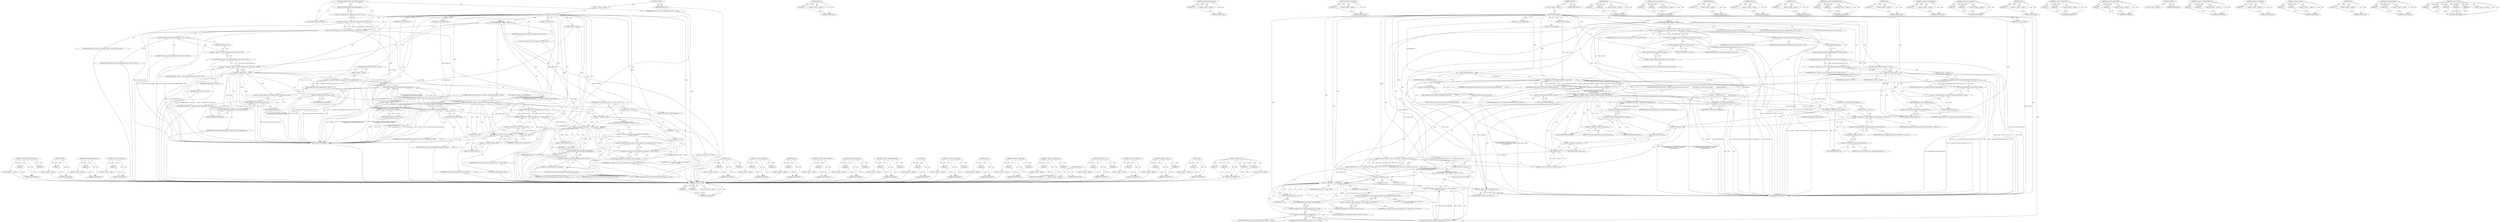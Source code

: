 digraph "&lt;operator&gt;.new" {
vulnerable_241 [label=<(METHOD,&lt;operator&gt;.cast)>];
vulnerable_242 [label=<(PARAM,p1)>];
vulnerable_243 [label=<(PARAM,p2)>];
vulnerable_244 [label=<(BLOCK,&lt;empty&gt;,&lt;empty&gt;)>];
vulnerable_245 [label=<(METHOD_RETURN,ANY)>];
vulnerable_224 [label=<(METHOD,empty)>];
vulnerable_225 [label=<(PARAM,p1)>];
vulnerable_226 [label=<(BLOCK,&lt;empty&gt;,&lt;empty&gt;)>];
vulnerable_227 [label=<(METHOD_RETURN,ANY)>];
vulnerable_177 [label=<(METHOD,content.RenderThread.Get)>];
vulnerable_178 [label=<(PARAM,p1)>];
vulnerable_179 [label=<(BLOCK,&lt;empty&gt;,&lt;empty&gt;)>];
vulnerable_180 [label=<(METHOD_RETURN,ANY)>];
vulnerable_199 [label=<(METHOD,&lt;operator&gt;.logicalNot)>];
vulnerable_200 [label=<(PARAM,p1)>];
vulnerable_201 [label=<(BLOCK,&lt;empty&gt;,&lt;empty&gt;)>];
vulnerable_202 [label=<(METHOD_RETURN,ANY)>];
vulnerable_6 [label=<(METHOD,&lt;global&gt;)<SUB>1</SUB>>];
vulnerable_7 [label=<(BLOCK,&lt;empty&gt;,&lt;empty&gt;)<SUB>1</SUB>>];
vulnerable_8 [label=<(METHOD,LaunchSelLdr)<SUB>1</SUB>>];
vulnerable_9 [label=<(PARAM,PP_Instance instance)<SUB>1</SUB>>];
vulnerable_10 [label=<(PARAM,const char* alleged_url)<SUB>2</SUB>>];
vulnerable_11 [label=<(PARAM,int socket_count)<SUB>3</SUB>>];
vulnerable_12 [label=<(PARAM,void* imc_handles)<SUB>4</SUB>>];
vulnerable_13 [label="<(BLOCK,{
   std::vector&lt;nacl::FileDescriptor&gt; sockets;...,{
   std::vector&lt;nacl::FileDescriptor&gt; sockets;...)<SUB>4</SUB>>"];
vulnerable_14 [label="<(&lt;operator&gt;.greaterThan,std::vector&lt;nacl::FileDescriptor&gt; sockets)<SUB>5</SUB>>"];
vulnerable_15 [label="<(&lt;operator&gt;.lessThan,std::vector&lt;nacl::FileDescriptor)<SUB>5</SUB>>"];
vulnerable_16 [label="<(&lt;operator&gt;.fieldAccess,std::vector)<SUB>5</SUB>>"];
vulnerable_17 [label="<(IDENTIFIER,std,std::vector&lt;nacl::FileDescriptor)<SUB>5</SUB>>"];
vulnerable_18 [label=<(FIELD_IDENTIFIER,vector,vector)<SUB>5</SUB>>];
vulnerable_19 [label="<(&lt;operator&gt;.fieldAccess,nacl::FileDescriptor)<SUB>5</SUB>>"];
vulnerable_20 [label="<(IDENTIFIER,nacl,std::vector&lt;nacl::FileDescriptor)<SUB>5</SUB>>"];
vulnerable_21 [label=<(FIELD_IDENTIFIER,FileDescriptor,FileDescriptor)<SUB>5</SUB>>];
vulnerable_22 [label="<(IDENTIFIER,sockets,std::vector&lt;nacl::FileDescriptor&gt; sockets)<SUB>5</SUB>>"];
vulnerable_23 [label="<(LOCAL,IPC.Sender* sender: IPC.Sender*)<SUB>6</SUB>>"];
vulnerable_24 [label="<(&lt;operator&gt;.assignment,* sender = content::RenderThread::Get())<SUB>6</SUB>>"];
vulnerable_25 [label="<(IDENTIFIER,sender,* sender = content::RenderThread::Get())<SUB>6</SUB>>"];
vulnerable_26 [label="<(content.RenderThread.Get,content::RenderThread::Get())<SUB>6</SUB>>"];
vulnerable_27 [label="<(&lt;operator&gt;.fieldAccess,content::RenderThread::Get)<SUB>6</SUB>>"];
vulnerable_28 [label="<(&lt;operator&gt;.fieldAccess,content::RenderThread)<SUB>6</SUB>>"];
vulnerable_29 [label="<(IDENTIFIER,content,content::RenderThread::Get())<SUB>6</SUB>>"];
vulnerable_30 [label="<(IDENTIFIER,RenderThread,content::RenderThread::Get())<SUB>6</SUB>>"];
vulnerable_31 [label=<(FIELD_IDENTIFIER,Get,Get)<SUB>6</SUB>>];
vulnerable_32 [label=<(CONTROL_STRUCTURE,IF,if (sender == NULL))<SUB>7</SUB>>];
vulnerable_33 [label=<(&lt;operator&gt;.equals,sender == NULL)<SUB>7</SUB>>];
vulnerable_34 [label=<(IDENTIFIER,sender,sender == NULL)<SUB>7</SUB>>];
vulnerable_35 [label=<(IDENTIFIER,NULL,sender == NULL)<SUB>7</SUB>>];
vulnerable_36 [label=<(BLOCK,&lt;empty&gt;,&lt;empty&gt;)<SUB>8</SUB>>];
vulnerable_37 [label=<(&lt;operator&gt;.assignment,sender = g_background_thread_sender.Pointer()-&gt;...)<SUB>8</SUB>>];
vulnerable_38 [label=<(IDENTIFIER,sender,sender = g_background_thread_sender.Pointer()-&gt;...)<SUB>8</SUB>>];
vulnerable_39 [label=<(get,g_background_thread_sender.Pointer()-&gt;get())<SUB>8</SUB>>];
vulnerable_40 [label=<(&lt;operator&gt;.indirectFieldAccess,g_background_thread_sender.Pointer()-&gt;get)<SUB>8</SUB>>];
vulnerable_41 [label=<(Pointer,g_background_thread_sender.Pointer())<SUB>8</SUB>>];
vulnerable_42 [label=<(&lt;operator&gt;.fieldAccess,g_background_thread_sender.Pointer)<SUB>8</SUB>>];
vulnerable_43 [label=<(IDENTIFIER,g_background_thread_sender,g_background_thread_sender.Pointer())<SUB>8</SUB>>];
vulnerable_44 [label=<(FIELD_IDENTIFIER,Pointer,Pointer)<SUB>8</SUB>>];
vulnerable_45 [label=<(FIELD_IDENTIFIER,get,get)<SUB>8</SUB>>];
vulnerable_46 [label="<(LOCAL,IPC.ChannelHandle channel_handle: IPC.ChannelHandle)<SUB>10</SUB>>"];
vulnerable_47 [label=<(CONTROL_STRUCTURE,IF,if (!sender-&gt;Send(new ChromeViewHostMsg_LaunchNaCl(
          GURL(alleged_url), socket_count, &amp;sockets,
          &amp;channel_handle))))<SUB>11</SUB>>];
vulnerable_48 [label=<(&lt;operator&gt;.logicalNot,!sender-&gt;Send(new ChromeViewHostMsg_LaunchNaCl(...)<SUB>11</SUB>>];
vulnerable_49 [label=<(Send,sender-&gt;Send(new ChromeViewHostMsg_LaunchNaCl(
...)<SUB>11</SUB>>];
vulnerable_50 [label=<(&lt;operator&gt;.indirectFieldAccess,sender-&gt;Send)<SUB>11</SUB>>];
vulnerable_51 [label=<(IDENTIFIER,sender,sender-&gt;Send(new ChromeViewHostMsg_LaunchNaCl(
...)<SUB>11</SUB>>];
vulnerable_52 [label=<(FIELD_IDENTIFIER,Send,Send)<SUB>11</SUB>>];
vulnerable_53 [label=<(&lt;operator&gt;.new,new ChromeViewHostMsg_LaunchNaCl(
          GUR...)<SUB>11</SUB>>];
vulnerable_54 [label=<(IDENTIFIER,ChromeViewHostMsg_LaunchNaCl,new ChromeViewHostMsg_LaunchNaCl(
          GUR...)<SUB>11</SUB>>];
vulnerable_55 [label=<(GURL,GURL(alleged_url))<SUB>12</SUB>>];
vulnerable_56 [label=<(IDENTIFIER,alleged_url,GURL(alleged_url))<SUB>12</SUB>>];
vulnerable_57 [label=<(IDENTIFIER,socket_count,new ChromeViewHostMsg_LaunchNaCl(
          GUR...)<SUB>12</SUB>>];
vulnerable_58 [label=<(&lt;operator&gt;.addressOf,&amp;sockets)<SUB>12</SUB>>];
vulnerable_59 [label=<(IDENTIFIER,sockets,new ChromeViewHostMsg_LaunchNaCl(
          GUR...)<SUB>12</SUB>>];
vulnerable_60 [label=<(&lt;operator&gt;.addressOf,&amp;channel_handle)<SUB>13</SUB>>];
vulnerable_61 [label=<(IDENTIFIER,channel_handle,new ChromeViewHostMsg_LaunchNaCl(
          GUR...)<SUB>13</SUB>>];
vulnerable_62 [label=<(BLOCK,{
     return PP_FALSE;
  },{
     return PP_FALSE;
  })<SUB>13</SUB>>];
vulnerable_63 [label=<(RETURN,return PP_FALSE;,return PP_FALSE;)<SUB>14</SUB>>];
vulnerable_64 [label=<(IDENTIFIER,PP_FALSE,return PP_FALSE;)<SUB>14</SUB>>];
vulnerable_65 [label="<(LOCAL,bool invalid_handle: bool)<SUB>16</SUB>>"];
vulnerable_66 [label=<(&lt;operator&gt;.assignment,invalid_handle = channel_handle.name.empty())<SUB>16</SUB>>];
vulnerable_67 [label=<(IDENTIFIER,invalid_handle,invalid_handle = channel_handle.name.empty())<SUB>16</SUB>>];
vulnerable_68 [label=<(empty,channel_handle.name.empty())<SUB>16</SUB>>];
vulnerable_69 [label=<(&lt;operator&gt;.fieldAccess,channel_handle.name.empty)<SUB>16</SUB>>];
vulnerable_70 [label=<(&lt;operator&gt;.fieldAccess,channel_handle.name)<SUB>16</SUB>>];
vulnerable_71 [label=<(IDENTIFIER,channel_handle,channel_handle.name.empty())<SUB>16</SUB>>];
vulnerable_72 [label=<(FIELD_IDENTIFIER,name,name)<SUB>16</SUB>>];
vulnerable_73 [label=<(FIELD_IDENTIFIER,empty,empty)<SUB>16</SUB>>];
vulnerable_74 [label=<(CONTROL_STRUCTURE,IF,if (!invalid_handle))<SUB>21</SUB>>];
vulnerable_75 [label=<(&lt;operator&gt;.logicalNot,!invalid_handle)<SUB>21</SUB>>];
vulnerable_76 [label=<(IDENTIFIER,invalid_handle,!invalid_handle)<SUB>21</SUB>>];
vulnerable_77 [label=<(BLOCK,&lt;empty&gt;,&lt;empty&gt;)<SUB>22</SUB>>];
vulnerable_78 [label=<(&lt;operator&gt;.assignment,g_channel_handle_map.Get()[instance] = channel_...)<SUB>22</SUB>>];
vulnerable_79 [label=<(&lt;operator&gt;.indirectIndexAccess,g_channel_handle_map.Get()[instance])<SUB>22</SUB>>];
vulnerable_80 [label=<(Get,g_channel_handle_map.Get())<SUB>22</SUB>>];
vulnerable_81 [label=<(&lt;operator&gt;.fieldAccess,g_channel_handle_map.Get)<SUB>22</SUB>>];
vulnerable_82 [label=<(IDENTIFIER,g_channel_handle_map,g_channel_handle_map.Get())<SUB>22</SUB>>];
vulnerable_83 [label=<(FIELD_IDENTIFIER,Get,Get)<SUB>22</SUB>>];
vulnerable_84 [label=<(IDENTIFIER,instance,g_channel_handle_map.Get()[instance] = channel_...)<SUB>22</SUB>>];
vulnerable_85 [label=<(IDENTIFIER,channel_handle,g_channel_handle_map.Get()[instance] = channel_...)<SUB>22</SUB>>];
vulnerable_86 [label=<(CHECK,CHECK(static_cast&lt;int&gt;(sockets.size()) == socke...)<SUB>24</SUB>>];
vulnerable_87 [label=<(&lt;operator&gt;.equals,static_cast&lt;int&gt;(sockets.size()) == socket_count)<SUB>24</SUB>>];
vulnerable_88 [label=<(&lt;operator&gt;.cast,static_cast&lt;int&gt;(sockets.size()))<SUB>24</SUB>>];
vulnerable_89 [label=<(UNKNOWN,int,int)<SUB>24</SUB>>];
vulnerable_90 [label=<(size,sockets.size())<SUB>24</SUB>>];
vulnerable_91 [label=<(&lt;operator&gt;.fieldAccess,sockets.size)<SUB>24</SUB>>];
vulnerable_92 [label=<(IDENTIFIER,sockets,sockets.size())<SUB>24</SUB>>];
vulnerable_93 [label=<(FIELD_IDENTIFIER,size,size)<SUB>24</SUB>>];
vulnerable_94 [label=<(IDENTIFIER,socket_count,static_cast&lt;int&gt;(sockets.size()) == socket_count)<SUB>24</SUB>>];
vulnerable_95 [label=<(CONTROL_STRUCTURE,FOR,for (int i = 0;i &lt; socket_count;i++))<SUB>25</SUB>>];
vulnerable_96 [label=<(BLOCK,&lt;empty&gt;,&lt;empty&gt;)<SUB>25</SUB>>];
vulnerable_97 [label="<(LOCAL,int i: int)<SUB>25</SUB>>"];
vulnerable_98 [label=<(&lt;operator&gt;.assignment,i = 0)<SUB>25</SUB>>];
vulnerable_99 [label=<(IDENTIFIER,i,i = 0)<SUB>25</SUB>>];
vulnerable_100 [label=<(LITERAL,0,i = 0)<SUB>25</SUB>>];
vulnerable_101 [label=<(&lt;operator&gt;.lessThan,i &lt; socket_count)<SUB>25</SUB>>];
vulnerable_102 [label=<(IDENTIFIER,i,i &lt; socket_count)<SUB>25</SUB>>];
vulnerable_103 [label=<(IDENTIFIER,socket_count,i &lt; socket_count)<SUB>25</SUB>>];
vulnerable_104 [label=<(&lt;operator&gt;.postIncrement,i++)<SUB>25</SUB>>];
vulnerable_105 [label=<(IDENTIFIER,i,i++)<SUB>25</SUB>>];
vulnerable_106 [label="<(BLOCK,{
    static_cast&lt;nacl::Handle*&gt;(imc_handles)[i...,{
    static_cast&lt;nacl::Handle*&gt;(imc_handles)[i...)<SUB>25</SUB>>"];
vulnerable_107 [label="<(&lt;operator&gt;.assignment,static_cast&lt;nacl::Handle*&gt;(imc_handles)[i] =
  ...)<SUB>26</SUB>>"];
vulnerable_108 [label="<(&lt;operator&gt;.indirectIndexAccess,static_cast&lt;nacl::Handle*&gt;(imc_handles)[i])<SUB>26</SUB>>"];
vulnerable_109 [label="<(&lt;operator&gt;.cast,static_cast&lt;nacl::Handle*&gt;(imc_handles))<SUB>26</SUB>>"];
vulnerable_110 [label="<(UNKNOWN,nacl::Handle*,nacl::Handle*)<SUB>26</SUB>>"];
vulnerable_111 [label="<(IDENTIFIER,imc_handles,static_cast&lt;nacl::Handle*&gt;(imc_handles))<SUB>26</SUB>>"];
vulnerable_112 [label="<(IDENTIFIER,i,static_cast&lt;nacl::Handle*&gt;(imc_handles)[i] =
  ...)<SUB>26</SUB>>"];
vulnerable_113 [label="<(nacl.ToNativeHandle,nacl::ToNativeHandle(sockets[i]))<SUB>27</SUB>>"];
vulnerable_114 [label="<(&lt;operator&gt;.fieldAccess,nacl::ToNativeHandle)<SUB>27</SUB>>"];
vulnerable_115 [label="<(IDENTIFIER,nacl,nacl::ToNativeHandle(sockets[i]))<SUB>27</SUB>>"];
vulnerable_116 [label=<(FIELD_IDENTIFIER,ToNativeHandle,ToNativeHandle)<SUB>27</SUB>>];
vulnerable_117 [label=<(&lt;operator&gt;.indirectIndexAccess,sockets[i])<SUB>27</SUB>>];
vulnerable_118 [label="<(IDENTIFIER,sockets,nacl::ToNativeHandle(sockets[i]))<SUB>27</SUB>>"];
vulnerable_119 [label="<(IDENTIFIER,i,nacl::ToNativeHandle(sockets[i]))<SUB>27</SUB>>"];
vulnerable_120 [label=<(RETURN,return PP_TRUE;,return PP_TRUE;)<SUB>30</SUB>>];
vulnerable_121 [label=<(IDENTIFIER,PP_TRUE,return PP_TRUE;)<SUB>30</SUB>>];
vulnerable_122 [label=<(METHOD_RETURN,PP_Bool)<SUB>1</SUB>>];
vulnerable_124 [label=<(METHOD_RETURN,ANY)<SUB>1</SUB>>];
vulnerable_203 [label=<(METHOD,Send)>];
vulnerable_204 [label=<(PARAM,p1)>];
vulnerable_205 [label=<(PARAM,p2)>];
vulnerable_206 [label=<(BLOCK,&lt;empty&gt;,&lt;empty&gt;)>];
vulnerable_207 [label=<(METHOD_RETURN,ANY)>];
vulnerable_162 [label=<(METHOD,&lt;operator&gt;.lessThan)>];
vulnerable_163 [label=<(PARAM,p1)>];
vulnerable_164 [label=<(PARAM,p2)>];
vulnerable_165 [label=<(BLOCK,&lt;empty&gt;,&lt;empty&gt;)>];
vulnerable_166 [label=<(METHOD_RETURN,ANY)>];
vulnerable_195 [label=<(METHOD,Pointer)>];
vulnerable_196 [label=<(PARAM,p1)>];
vulnerable_197 [label=<(BLOCK,&lt;empty&gt;,&lt;empty&gt;)>];
vulnerable_198 [label=<(METHOD_RETURN,ANY)>];
vulnerable_237 [label=<(METHOD,CHECK)>];
vulnerable_238 [label=<(PARAM,p1)>];
vulnerable_239 [label=<(BLOCK,&lt;empty&gt;,&lt;empty&gt;)>];
vulnerable_240 [label=<(METHOD_RETURN,ANY)>];
vulnerable_246 [label=<(METHOD,size)>];
vulnerable_247 [label=<(PARAM,p1)>];
vulnerable_248 [label=<(BLOCK,&lt;empty&gt;,&lt;empty&gt;)>];
vulnerable_249 [label=<(METHOD_RETURN,ANY)>];
vulnerable_190 [label=<(METHOD,&lt;operator&gt;.indirectFieldAccess)>];
vulnerable_191 [label=<(PARAM,p1)>];
vulnerable_192 [label=<(PARAM,p2)>];
vulnerable_193 [label=<(BLOCK,&lt;empty&gt;,&lt;empty&gt;)>];
vulnerable_194 [label=<(METHOD_RETURN,ANY)>];
vulnerable_186 [label=<(METHOD,get)>];
vulnerable_187 [label=<(PARAM,p1)>];
vulnerable_188 [label=<(BLOCK,&lt;empty&gt;,&lt;empty&gt;)>];
vulnerable_189 [label=<(METHOD_RETURN,ANY)>];
vulnerable_250 [label=<(METHOD,&lt;operator&gt;.postIncrement)>];
vulnerable_251 [label=<(PARAM,p1)>];
vulnerable_252 [label=<(BLOCK,&lt;empty&gt;,&lt;empty&gt;)>];
vulnerable_253 [label=<(METHOD_RETURN,ANY)>];
vulnerable_172 [label=<(METHOD,&lt;operator&gt;.assignment)>];
vulnerable_173 [label=<(PARAM,p1)>];
vulnerable_174 [label=<(PARAM,p2)>];
vulnerable_175 [label=<(BLOCK,&lt;empty&gt;,&lt;empty&gt;)>];
vulnerable_176 [label=<(METHOD_RETURN,ANY)>];
vulnerable_216 [label=<(METHOD,GURL)>];
vulnerable_217 [label=<(PARAM,p1)>];
vulnerable_218 [label=<(BLOCK,&lt;empty&gt;,&lt;empty&gt;)>];
vulnerable_219 [label=<(METHOD_RETURN,ANY)>];
vulnerable_167 [label=<(METHOD,&lt;operator&gt;.fieldAccess)>];
vulnerable_168 [label=<(PARAM,p1)>];
vulnerable_169 [label=<(PARAM,p2)>];
vulnerable_170 [label=<(BLOCK,&lt;empty&gt;,&lt;empty&gt;)>];
vulnerable_171 [label=<(METHOD_RETURN,ANY)>];
vulnerable_157 [label=<(METHOD,&lt;operator&gt;.greaterThan)>];
vulnerable_158 [label=<(PARAM,p1)>];
vulnerable_159 [label=<(PARAM,p2)>];
vulnerable_160 [label=<(BLOCK,&lt;empty&gt;,&lt;empty&gt;)>];
vulnerable_161 [label=<(METHOD_RETURN,ANY)>];
vulnerable_151 [label=<(METHOD,&lt;global&gt;)<SUB>1</SUB>>];
vulnerable_152 [label=<(BLOCK,&lt;empty&gt;,&lt;empty&gt;)>];
vulnerable_153 [label=<(METHOD_RETURN,ANY)>];
vulnerable_228 [label=<(METHOD,&lt;operator&gt;.indirectIndexAccess)>];
vulnerable_229 [label=<(PARAM,p1)>];
vulnerable_230 [label=<(PARAM,p2)>];
vulnerable_231 [label=<(BLOCK,&lt;empty&gt;,&lt;empty&gt;)>];
vulnerable_232 [label=<(METHOD_RETURN,ANY)>];
vulnerable_220 [label=<(METHOD,&lt;operator&gt;.addressOf)>];
vulnerable_221 [label=<(PARAM,p1)>];
vulnerable_222 [label=<(BLOCK,&lt;empty&gt;,&lt;empty&gt;)>];
vulnerable_223 [label=<(METHOD_RETURN,ANY)>];
vulnerable_181 [label=<(METHOD,&lt;operator&gt;.equals)>];
vulnerable_182 [label=<(PARAM,p1)>];
vulnerable_183 [label=<(PARAM,p2)>];
vulnerable_184 [label=<(BLOCK,&lt;empty&gt;,&lt;empty&gt;)>];
vulnerable_185 [label=<(METHOD_RETURN,ANY)>];
vulnerable_233 [label=<(METHOD,Get)>];
vulnerable_234 [label=<(PARAM,p1)>];
vulnerable_235 [label=<(BLOCK,&lt;empty&gt;,&lt;empty&gt;)>];
vulnerable_236 [label=<(METHOD_RETURN,ANY)>];
vulnerable_254 [label=<(METHOD,nacl.ToNativeHandle)>];
vulnerable_255 [label=<(PARAM,p1)>];
vulnerable_256 [label=<(PARAM,p2)>];
vulnerable_257 [label=<(BLOCK,&lt;empty&gt;,&lt;empty&gt;)>];
vulnerable_258 [label=<(METHOD_RETURN,ANY)>];
vulnerable_208 [label=<(METHOD,&lt;operator&gt;.new)>];
vulnerable_209 [label=<(PARAM,p1)>];
vulnerable_210 [label=<(PARAM,p2)>];
vulnerable_211 [label=<(PARAM,p3)>];
vulnerable_212 [label=<(PARAM,p4)>];
vulnerable_213 [label=<(PARAM,p5)>];
vulnerable_214 [label=<(BLOCK,&lt;empty&gt;,&lt;empty&gt;)>];
vulnerable_215 [label=<(METHOD_RETURN,ANY)>];
fixed_212 [label=<(METHOD,&lt;operator&gt;.indirectIndexAccess)>];
fixed_213 [label=<(PARAM,p1)>];
fixed_214 [label=<(PARAM,p2)>];
fixed_215 [label=<(BLOCK,&lt;empty&gt;,&lt;empty&gt;)>];
fixed_216 [label=<(METHOD_RETURN,ANY)>];
fixed_195 [label=<(METHOD,CHECK)>];
fixed_196 [label=<(PARAM,p1)>];
fixed_197 [label=<(BLOCK,&lt;empty&gt;,&lt;empty&gt;)>];
fixed_198 [label=<(METHOD_RETURN,ANY)>];
fixed_149 [label=<(METHOD,content.RenderThread.Get)>];
fixed_150 [label=<(PARAM,p1)>];
fixed_151 [label=<(BLOCK,&lt;empty&gt;,&lt;empty&gt;)>];
fixed_152 [label=<(METHOD_RETURN,ANY)>];
fixed_171 [label=<(METHOD,&lt;operator&gt;.logicalNot)>];
fixed_172 [label=<(PARAM,p1)>];
fixed_173 [label=<(BLOCK,&lt;empty&gt;,&lt;empty&gt;)>];
fixed_174 [label=<(METHOD_RETURN,ANY)>];
fixed_6 [label=<(METHOD,&lt;global&gt;)<SUB>1</SUB>>];
fixed_7 [label=<(BLOCK,&lt;empty&gt;,&lt;empty&gt;)<SUB>1</SUB>>];
fixed_8 [label=<(METHOD,LaunchSelLdr)<SUB>1</SUB>>];
fixed_9 [label=<(PARAM,PP_Instance instance)<SUB>1</SUB>>];
fixed_10 [label=<(PARAM,const char* alleged_url)<SUB>2</SUB>>];
fixed_11 [label=<(PARAM,int socket_count)<SUB>2</SUB>>];
fixed_12 [label=<(PARAM,void* imc_handles)<SUB>3</SUB>>];
fixed_13 [label="<(BLOCK,{
   std::vector&lt;nacl::FileDescriptor&gt; sockets;...,{
   std::vector&lt;nacl::FileDescriptor&gt; sockets;...)<SUB>3</SUB>>"];
fixed_14 [label="<(&lt;operator&gt;.greaterThan,std::vector&lt;nacl::FileDescriptor&gt; sockets)<SUB>4</SUB>>"];
fixed_15 [label="<(&lt;operator&gt;.lessThan,std::vector&lt;nacl::FileDescriptor)<SUB>4</SUB>>"];
fixed_16 [label="<(&lt;operator&gt;.fieldAccess,std::vector)<SUB>4</SUB>>"];
fixed_17 [label="<(IDENTIFIER,std,std::vector&lt;nacl::FileDescriptor)<SUB>4</SUB>>"];
fixed_18 [label=<(FIELD_IDENTIFIER,vector,vector)<SUB>4</SUB>>];
fixed_19 [label="<(&lt;operator&gt;.fieldAccess,nacl::FileDescriptor)<SUB>4</SUB>>"];
fixed_20 [label="<(IDENTIFIER,nacl,std::vector&lt;nacl::FileDescriptor)<SUB>4</SUB>>"];
fixed_21 [label=<(FIELD_IDENTIFIER,FileDescriptor,FileDescriptor)<SUB>4</SUB>>];
fixed_22 [label="<(IDENTIFIER,sockets,std::vector&lt;nacl::FileDescriptor&gt; sockets)<SUB>4</SUB>>"];
fixed_23 [label="<(LOCAL,IPC.Sender* sender: IPC.Sender*)<SUB>5</SUB>>"];
fixed_24 [label="<(&lt;operator&gt;.assignment,* sender = content::RenderThread::Get())<SUB>5</SUB>>"];
fixed_25 [label="<(IDENTIFIER,sender,* sender = content::RenderThread::Get())<SUB>5</SUB>>"];
fixed_26 [label="<(content.RenderThread.Get,content::RenderThread::Get())<SUB>5</SUB>>"];
fixed_27 [label="<(&lt;operator&gt;.fieldAccess,content::RenderThread::Get)<SUB>5</SUB>>"];
fixed_28 [label="<(&lt;operator&gt;.fieldAccess,content::RenderThread)<SUB>5</SUB>>"];
fixed_29 [label="<(IDENTIFIER,content,content::RenderThread::Get())<SUB>5</SUB>>"];
fixed_30 [label="<(IDENTIFIER,RenderThread,content::RenderThread::Get())<SUB>5</SUB>>"];
fixed_31 [label=<(FIELD_IDENTIFIER,Get,Get)<SUB>5</SUB>>];
fixed_32 [label=<(CONTROL_STRUCTURE,IF,if (sender == NULL))<SUB>6</SUB>>];
fixed_33 [label=<(&lt;operator&gt;.equals,sender == NULL)<SUB>6</SUB>>];
fixed_34 [label=<(IDENTIFIER,sender,sender == NULL)<SUB>6</SUB>>];
fixed_35 [label=<(IDENTIFIER,NULL,sender == NULL)<SUB>6</SUB>>];
fixed_36 [label=<(BLOCK,&lt;empty&gt;,&lt;empty&gt;)<SUB>7</SUB>>];
fixed_37 [label=<(&lt;operator&gt;.assignment,sender = g_background_thread_sender.Pointer()-&gt;...)<SUB>7</SUB>>];
fixed_38 [label=<(IDENTIFIER,sender,sender = g_background_thread_sender.Pointer()-&gt;...)<SUB>7</SUB>>];
fixed_39 [label=<(get,g_background_thread_sender.Pointer()-&gt;get())<SUB>7</SUB>>];
fixed_40 [label=<(&lt;operator&gt;.indirectFieldAccess,g_background_thread_sender.Pointer()-&gt;get)<SUB>7</SUB>>];
fixed_41 [label=<(Pointer,g_background_thread_sender.Pointer())<SUB>7</SUB>>];
fixed_42 [label=<(&lt;operator&gt;.fieldAccess,g_background_thread_sender.Pointer)<SUB>7</SUB>>];
fixed_43 [label=<(IDENTIFIER,g_background_thread_sender,g_background_thread_sender.Pointer())<SUB>7</SUB>>];
fixed_44 [label=<(FIELD_IDENTIFIER,Pointer,Pointer)<SUB>7</SUB>>];
fixed_45 [label=<(FIELD_IDENTIFIER,get,get)<SUB>7</SUB>>];
fixed_46 [label=<(CONTROL_STRUCTURE,IF,if (!sender-&gt;Send(new ChromeViewHostMsg_LaunchNaCl(
          GURL(alleged_url), socket_count, &amp;sockets))))<SUB>9</SUB>>];
fixed_47 [label=<(&lt;operator&gt;.logicalNot,!sender-&gt;Send(new ChromeViewHostMsg_LaunchNaCl(...)<SUB>9</SUB>>];
fixed_48 [label=<(Send,sender-&gt;Send(new ChromeViewHostMsg_LaunchNaCl(
...)<SUB>9</SUB>>];
fixed_49 [label=<(&lt;operator&gt;.indirectFieldAccess,sender-&gt;Send)<SUB>9</SUB>>];
fixed_50 [label=<(IDENTIFIER,sender,sender-&gt;Send(new ChromeViewHostMsg_LaunchNaCl(
...)<SUB>9</SUB>>];
fixed_51 [label=<(FIELD_IDENTIFIER,Send,Send)<SUB>9</SUB>>];
fixed_52 [label=<(&lt;operator&gt;.new,new ChromeViewHostMsg_LaunchNaCl(
          GUR...)<SUB>9</SUB>>];
fixed_53 [label=<(IDENTIFIER,ChromeViewHostMsg_LaunchNaCl,new ChromeViewHostMsg_LaunchNaCl(
          GUR...)<SUB>9</SUB>>];
fixed_54 [label=<(GURL,GURL(alleged_url))<SUB>10</SUB>>];
fixed_55 [label=<(IDENTIFIER,alleged_url,GURL(alleged_url))<SUB>10</SUB>>];
fixed_56 [label=<(IDENTIFIER,socket_count,new ChromeViewHostMsg_LaunchNaCl(
          GUR...)<SUB>10</SUB>>];
fixed_57 [label=<(&lt;operator&gt;.addressOf,&amp;sockets)<SUB>10</SUB>>];
fixed_58 [label=<(IDENTIFIER,sockets,new ChromeViewHostMsg_LaunchNaCl(
          GUR...)<SUB>10</SUB>>];
fixed_59 [label=<(BLOCK,&lt;empty&gt;,&lt;empty&gt;)<SUB>11</SUB>>];
fixed_60 [label=<(RETURN,return PP_FALSE;,return PP_FALSE;)<SUB>11</SUB>>];
fixed_61 [label=<(IDENTIFIER,PP_FALSE,return PP_FALSE;)<SUB>11</SUB>>];
fixed_62 [label=<(CHECK,CHECK(static_cast&lt;int&gt;(sockets.size()) == socke...)<SUB>13</SUB>>];
fixed_63 [label=<(&lt;operator&gt;.equals,static_cast&lt;int&gt;(sockets.size()) == socket_count)<SUB>13</SUB>>];
fixed_64 [label=<(&lt;operator&gt;.cast,static_cast&lt;int&gt;(sockets.size()))<SUB>13</SUB>>];
fixed_65 [label=<(UNKNOWN,int,int)<SUB>13</SUB>>];
fixed_66 [label=<(size,sockets.size())<SUB>13</SUB>>];
fixed_67 [label=<(&lt;operator&gt;.fieldAccess,sockets.size)<SUB>13</SUB>>];
fixed_68 [label=<(IDENTIFIER,sockets,sockets.size())<SUB>13</SUB>>];
fixed_69 [label=<(FIELD_IDENTIFIER,size,size)<SUB>13</SUB>>];
fixed_70 [label=<(IDENTIFIER,socket_count,static_cast&lt;int&gt;(sockets.size()) == socket_count)<SUB>13</SUB>>];
fixed_71 [label=<(CONTROL_STRUCTURE,FOR,for (int i = 0;i &lt; socket_count;i++))<SUB>14</SUB>>];
fixed_72 [label=<(BLOCK,&lt;empty&gt;,&lt;empty&gt;)<SUB>14</SUB>>];
fixed_73 [label="<(LOCAL,int i: int)<SUB>14</SUB>>"];
fixed_74 [label=<(&lt;operator&gt;.assignment,i = 0)<SUB>14</SUB>>];
fixed_75 [label=<(IDENTIFIER,i,i = 0)<SUB>14</SUB>>];
fixed_76 [label=<(LITERAL,0,i = 0)<SUB>14</SUB>>];
fixed_77 [label=<(&lt;operator&gt;.lessThan,i &lt; socket_count)<SUB>14</SUB>>];
fixed_78 [label=<(IDENTIFIER,i,i &lt; socket_count)<SUB>14</SUB>>];
fixed_79 [label=<(IDENTIFIER,socket_count,i &lt; socket_count)<SUB>14</SUB>>];
fixed_80 [label=<(&lt;operator&gt;.postIncrement,i++)<SUB>14</SUB>>];
fixed_81 [label=<(IDENTIFIER,i,i++)<SUB>14</SUB>>];
fixed_82 [label="<(BLOCK,{
    static_cast&lt;nacl::Handle*&gt;(imc_handles)[i...,{
    static_cast&lt;nacl::Handle*&gt;(imc_handles)[i...)<SUB>14</SUB>>"];
fixed_83 [label="<(&lt;operator&gt;.assignment,static_cast&lt;nacl::Handle*&gt;(imc_handles)[i] =
  ...)<SUB>15</SUB>>"];
fixed_84 [label="<(&lt;operator&gt;.indirectIndexAccess,static_cast&lt;nacl::Handle*&gt;(imc_handles)[i])<SUB>15</SUB>>"];
fixed_85 [label="<(&lt;operator&gt;.cast,static_cast&lt;nacl::Handle*&gt;(imc_handles))<SUB>15</SUB>>"];
fixed_86 [label="<(UNKNOWN,nacl::Handle*,nacl::Handle*)<SUB>15</SUB>>"];
fixed_87 [label="<(IDENTIFIER,imc_handles,static_cast&lt;nacl::Handle*&gt;(imc_handles))<SUB>15</SUB>>"];
fixed_88 [label="<(IDENTIFIER,i,static_cast&lt;nacl::Handle*&gt;(imc_handles)[i] =
  ...)<SUB>15</SUB>>"];
fixed_89 [label="<(nacl.ToNativeHandle,nacl::ToNativeHandle(sockets[i]))<SUB>16</SUB>>"];
fixed_90 [label="<(&lt;operator&gt;.fieldAccess,nacl::ToNativeHandle)<SUB>16</SUB>>"];
fixed_91 [label="<(IDENTIFIER,nacl,nacl::ToNativeHandle(sockets[i]))<SUB>16</SUB>>"];
fixed_92 [label=<(FIELD_IDENTIFIER,ToNativeHandle,ToNativeHandle)<SUB>16</SUB>>];
fixed_93 [label=<(&lt;operator&gt;.indirectIndexAccess,sockets[i])<SUB>16</SUB>>];
fixed_94 [label="<(IDENTIFIER,sockets,nacl::ToNativeHandle(sockets[i]))<SUB>16</SUB>>"];
fixed_95 [label="<(IDENTIFIER,i,nacl::ToNativeHandle(sockets[i]))<SUB>16</SUB>>"];
fixed_96 [label=<(RETURN,return PP_TRUE;,return PP_TRUE;)<SUB>19</SUB>>];
fixed_97 [label=<(IDENTIFIER,PP_TRUE,return PP_TRUE;)<SUB>19</SUB>>];
fixed_98 [label=<(METHOD_RETURN,PP_Bool)<SUB>1</SUB>>];
fixed_100 [label=<(METHOD_RETURN,ANY)<SUB>1</SUB>>];
fixed_175 [label=<(METHOD,Send)>];
fixed_176 [label=<(PARAM,p1)>];
fixed_177 [label=<(PARAM,p2)>];
fixed_178 [label=<(BLOCK,&lt;empty&gt;,&lt;empty&gt;)>];
fixed_179 [label=<(METHOD_RETURN,ANY)>];
fixed_134 [label=<(METHOD,&lt;operator&gt;.lessThan)>];
fixed_135 [label=<(PARAM,p1)>];
fixed_136 [label=<(PARAM,p2)>];
fixed_137 [label=<(BLOCK,&lt;empty&gt;,&lt;empty&gt;)>];
fixed_138 [label=<(METHOD_RETURN,ANY)>];
fixed_167 [label=<(METHOD,Pointer)>];
fixed_168 [label=<(PARAM,p1)>];
fixed_169 [label=<(BLOCK,&lt;empty&gt;,&lt;empty&gt;)>];
fixed_170 [label=<(METHOD_RETURN,ANY)>];
fixed_208 [label=<(METHOD,&lt;operator&gt;.postIncrement)>];
fixed_209 [label=<(PARAM,p1)>];
fixed_210 [label=<(BLOCK,&lt;empty&gt;,&lt;empty&gt;)>];
fixed_211 [label=<(METHOD_RETURN,ANY)>];
fixed_217 [label=<(METHOD,nacl.ToNativeHandle)>];
fixed_218 [label=<(PARAM,p1)>];
fixed_219 [label=<(PARAM,p2)>];
fixed_220 [label=<(BLOCK,&lt;empty&gt;,&lt;empty&gt;)>];
fixed_221 [label=<(METHOD_RETURN,ANY)>];
fixed_162 [label=<(METHOD,&lt;operator&gt;.indirectFieldAccess)>];
fixed_163 [label=<(PARAM,p1)>];
fixed_164 [label=<(PARAM,p2)>];
fixed_165 [label=<(BLOCK,&lt;empty&gt;,&lt;empty&gt;)>];
fixed_166 [label=<(METHOD_RETURN,ANY)>];
fixed_158 [label=<(METHOD,get)>];
fixed_159 [label=<(PARAM,p1)>];
fixed_160 [label=<(BLOCK,&lt;empty&gt;,&lt;empty&gt;)>];
fixed_161 [label=<(METHOD_RETURN,ANY)>];
fixed_144 [label=<(METHOD,&lt;operator&gt;.assignment)>];
fixed_145 [label=<(PARAM,p1)>];
fixed_146 [label=<(PARAM,p2)>];
fixed_147 [label=<(BLOCK,&lt;empty&gt;,&lt;empty&gt;)>];
fixed_148 [label=<(METHOD_RETURN,ANY)>];
fixed_187 [label=<(METHOD,GURL)>];
fixed_188 [label=<(PARAM,p1)>];
fixed_189 [label=<(BLOCK,&lt;empty&gt;,&lt;empty&gt;)>];
fixed_190 [label=<(METHOD_RETURN,ANY)>];
fixed_139 [label=<(METHOD,&lt;operator&gt;.fieldAccess)>];
fixed_140 [label=<(PARAM,p1)>];
fixed_141 [label=<(PARAM,p2)>];
fixed_142 [label=<(BLOCK,&lt;empty&gt;,&lt;empty&gt;)>];
fixed_143 [label=<(METHOD_RETURN,ANY)>];
fixed_129 [label=<(METHOD,&lt;operator&gt;.greaterThan)>];
fixed_130 [label=<(PARAM,p1)>];
fixed_131 [label=<(PARAM,p2)>];
fixed_132 [label=<(BLOCK,&lt;empty&gt;,&lt;empty&gt;)>];
fixed_133 [label=<(METHOD_RETURN,ANY)>];
fixed_123 [label=<(METHOD,&lt;global&gt;)<SUB>1</SUB>>];
fixed_124 [label=<(BLOCK,&lt;empty&gt;,&lt;empty&gt;)>];
fixed_125 [label=<(METHOD_RETURN,ANY)>];
fixed_199 [label=<(METHOD,&lt;operator&gt;.cast)>];
fixed_200 [label=<(PARAM,p1)>];
fixed_201 [label=<(PARAM,p2)>];
fixed_202 [label=<(BLOCK,&lt;empty&gt;,&lt;empty&gt;)>];
fixed_203 [label=<(METHOD_RETURN,ANY)>];
fixed_191 [label=<(METHOD,&lt;operator&gt;.addressOf)>];
fixed_192 [label=<(PARAM,p1)>];
fixed_193 [label=<(BLOCK,&lt;empty&gt;,&lt;empty&gt;)>];
fixed_194 [label=<(METHOD_RETURN,ANY)>];
fixed_153 [label=<(METHOD,&lt;operator&gt;.equals)>];
fixed_154 [label=<(PARAM,p1)>];
fixed_155 [label=<(PARAM,p2)>];
fixed_156 [label=<(BLOCK,&lt;empty&gt;,&lt;empty&gt;)>];
fixed_157 [label=<(METHOD_RETURN,ANY)>];
fixed_204 [label=<(METHOD,size)>];
fixed_205 [label=<(PARAM,p1)>];
fixed_206 [label=<(BLOCK,&lt;empty&gt;,&lt;empty&gt;)>];
fixed_207 [label=<(METHOD_RETURN,ANY)>];
fixed_180 [label=<(METHOD,&lt;operator&gt;.new)>];
fixed_181 [label=<(PARAM,p1)>];
fixed_182 [label=<(PARAM,p2)>];
fixed_183 [label=<(PARAM,p3)>];
fixed_184 [label=<(PARAM,p4)>];
fixed_185 [label=<(BLOCK,&lt;empty&gt;,&lt;empty&gt;)>];
fixed_186 [label=<(METHOD_RETURN,ANY)>];
vulnerable_241 -> vulnerable_242  [key=0, label="AST: "];
vulnerable_241 -> vulnerable_242  [key=1, label="DDG: "];
vulnerable_241 -> vulnerable_244  [key=0, label="AST: "];
vulnerable_241 -> vulnerable_243  [key=0, label="AST: "];
vulnerable_241 -> vulnerable_243  [key=1, label="DDG: "];
vulnerable_241 -> vulnerable_245  [key=0, label="AST: "];
vulnerable_241 -> vulnerable_245  [key=1, label="CFG: "];
vulnerable_242 -> vulnerable_245  [key=0, label="DDG: p1"];
vulnerable_243 -> vulnerable_245  [key=0, label="DDG: p2"];
vulnerable_224 -> vulnerable_225  [key=0, label="AST: "];
vulnerable_224 -> vulnerable_225  [key=1, label="DDG: "];
vulnerable_224 -> vulnerable_226  [key=0, label="AST: "];
vulnerable_224 -> vulnerable_227  [key=0, label="AST: "];
vulnerable_224 -> vulnerable_227  [key=1, label="CFG: "];
vulnerable_225 -> vulnerable_227  [key=0, label="DDG: p1"];
vulnerable_177 -> vulnerable_178  [key=0, label="AST: "];
vulnerable_177 -> vulnerable_178  [key=1, label="DDG: "];
vulnerable_177 -> vulnerable_179  [key=0, label="AST: "];
vulnerable_177 -> vulnerable_180  [key=0, label="AST: "];
vulnerable_177 -> vulnerable_180  [key=1, label="CFG: "];
vulnerable_178 -> vulnerable_180  [key=0, label="DDG: p1"];
vulnerable_199 -> vulnerable_200  [key=0, label="AST: "];
vulnerable_199 -> vulnerable_200  [key=1, label="DDG: "];
vulnerable_199 -> vulnerable_201  [key=0, label="AST: "];
vulnerable_199 -> vulnerable_202  [key=0, label="AST: "];
vulnerable_199 -> vulnerable_202  [key=1, label="CFG: "];
vulnerable_200 -> vulnerable_202  [key=0, label="DDG: p1"];
vulnerable_6 -> vulnerable_7  [key=0, label="AST: "];
vulnerable_6 -> vulnerable_124  [key=0, label="AST: "];
vulnerable_6 -> vulnerable_124  [key=1, label="CFG: "];
vulnerable_7 -> vulnerable_8  [key=0, label="AST: "];
vulnerable_8 -> vulnerable_9  [key=0, label="AST: "];
vulnerable_8 -> vulnerable_9  [key=1, label="DDG: "];
vulnerable_8 -> vulnerable_10  [key=0, label="AST: "];
vulnerable_8 -> vulnerable_10  [key=1, label="DDG: "];
vulnerable_8 -> vulnerable_11  [key=0, label="AST: "];
vulnerable_8 -> vulnerable_11  [key=1, label="DDG: "];
vulnerable_8 -> vulnerable_12  [key=0, label="AST: "];
vulnerable_8 -> vulnerable_12  [key=1, label="DDG: "];
vulnerable_8 -> vulnerable_13  [key=0, label="AST: "];
vulnerable_8 -> vulnerable_122  [key=0, label="AST: "];
vulnerable_8 -> vulnerable_18  [key=0, label="CFG: "];
vulnerable_8 -> vulnerable_120  [key=0, label="DDG: "];
vulnerable_8 -> vulnerable_14  [key=0, label="DDG: "];
vulnerable_8 -> vulnerable_121  [key=0, label="DDG: "];
vulnerable_8 -> vulnerable_33  [key=0, label="DDG: "];
vulnerable_8 -> vulnerable_63  [key=0, label="DDG: "];
vulnerable_8 -> vulnerable_75  [key=0, label="DDG: "];
vulnerable_8 -> vulnerable_78  [key=0, label="DDG: "];
vulnerable_8 -> vulnerable_87  [key=0, label="DDG: "];
vulnerable_8 -> vulnerable_98  [key=0, label="DDG: "];
vulnerable_8 -> vulnerable_101  [key=0, label="DDG: "];
vulnerable_8 -> vulnerable_104  [key=0, label="DDG: "];
vulnerable_8 -> vulnerable_64  [key=0, label="DDG: "];
vulnerable_8 -> vulnerable_53  [key=0, label="DDG: "];
vulnerable_8 -> vulnerable_90  [key=0, label="DDG: "];
vulnerable_8 -> vulnerable_113  [key=0, label="DDG: "];
vulnerable_8 -> vulnerable_55  [key=0, label="DDG: "];
vulnerable_8 -> vulnerable_109  [key=0, label="DDG: "];
vulnerable_9 -> vulnerable_122  [key=0, label="DDG: instance"];
vulnerable_10 -> vulnerable_55  [key=0, label="DDG: alleged_url"];
vulnerable_11 -> vulnerable_53  [key=0, label="DDG: socket_count"];
vulnerable_12 -> vulnerable_122  [key=0, label="DDG: imc_handles"];
vulnerable_12 -> vulnerable_109  [key=0, label="DDG: imc_handles"];
vulnerable_13 -> vulnerable_14  [key=0, label="AST: "];
vulnerable_13 -> vulnerable_23  [key=0, label="AST: "];
vulnerable_13 -> vulnerable_24  [key=0, label="AST: "];
vulnerable_13 -> vulnerable_32  [key=0, label="AST: "];
vulnerable_13 -> vulnerable_46  [key=0, label="AST: "];
vulnerable_13 -> vulnerable_47  [key=0, label="AST: "];
vulnerable_13 -> vulnerable_65  [key=0, label="AST: "];
vulnerable_13 -> vulnerable_66  [key=0, label="AST: "];
vulnerable_13 -> vulnerable_74  [key=0, label="AST: "];
vulnerable_13 -> vulnerable_86  [key=0, label="AST: "];
vulnerable_13 -> vulnerable_95  [key=0, label="AST: "];
vulnerable_13 -> vulnerable_120  [key=0, label="AST: "];
vulnerable_14 -> vulnerable_15  [key=0, label="AST: "];
vulnerable_14 -> vulnerable_22  [key=0, label="AST: "];
vulnerable_14 -> vulnerable_28  [key=0, label="CFG: "];
vulnerable_14 -> vulnerable_122  [key=0, label="DDG: std::vector&lt;nacl::FileDescriptor"];
vulnerable_14 -> vulnerable_122  [key=1, label="DDG: sockets"];
vulnerable_14 -> vulnerable_122  [key=2, label="DDG: std::vector&lt;nacl::FileDescriptor&gt; sockets"];
vulnerable_14 -> vulnerable_53  [key=0, label="DDG: sockets"];
vulnerable_14 -> vulnerable_90  [key=0, label="DDG: sockets"];
vulnerable_14 -> vulnerable_113  [key=0, label="DDG: sockets"];
vulnerable_15 -> vulnerable_16  [key=0, label="AST: "];
vulnerable_15 -> vulnerable_19  [key=0, label="AST: "];
vulnerable_15 -> vulnerable_14  [key=0, label="CFG: "];
vulnerable_15 -> vulnerable_14  [key=1, label="DDG: std::vector"];
vulnerable_15 -> vulnerable_14  [key=2, label="DDG: nacl::FileDescriptor"];
vulnerable_15 -> vulnerable_122  [key=0, label="DDG: std::vector"];
vulnerable_15 -> vulnerable_122  [key=1, label="DDG: nacl::FileDescriptor"];
vulnerable_16 -> vulnerable_17  [key=0, label="AST: "];
vulnerable_16 -> vulnerable_18  [key=0, label="AST: "];
vulnerable_16 -> vulnerable_21  [key=0, label="CFG: "];
vulnerable_18 -> vulnerable_16  [key=0, label="CFG: "];
vulnerable_19 -> vulnerable_20  [key=0, label="AST: "];
vulnerable_19 -> vulnerable_21  [key=0, label="AST: "];
vulnerable_19 -> vulnerable_15  [key=0, label="CFG: "];
vulnerable_21 -> vulnerable_19  [key=0, label="CFG: "];
vulnerable_24 -> vulnerable_25  [key=0, label="AST: "];
vulnerable_24 -> vulnerable_26  [key=0, label="AST: "];
vulnerable_24 -> vulnerable_33  [key=0, label="CFG: "];
vulnerable_24 -> vulnerable_33  [key=1, label="DDG: sender"];
vulnerable_24 -> vulnerable_122  [key=0, label="DDG: content::RenderThread::Get()"];
vulnerable_24 -> vulnerable_122  [key=1, label="DDG: * sender = content::RenderThread::Get()"];
vulnerable_26 -> vulnerable_27  [key=0, label="AST: "];
vulnerable_26 -> vulnerable_24  [key=0, label="CFG: "];
vulnerable_26 -> vulnerable_24  [key=1, label="DDG: content::RenderThread::Get"];
vulnerable_26 -> vulnerable_122  [key=0, label="DDG: content::RenderThread::Get"];
vulnerable_27 -> vulnerable_28  [key=0, label="AST: "];
vulnerable_27 -> vulnerable_31  [key=0, label="AST: "];
vulnerable_27 -> vulnerable_26  [key=0, label="CFG: "];
vulnerable_28 -> vulnerable_29  [key=0, label="AST: "];
vulnerable_28 -> vulnerable_30  [key=0, label="AST: "];
vulnerable_28 -> vulnerable_31  [key=0, label="CFG: "];
vulnerable_31 -> vulnerable_27  [key=0, label="CFG: "];
vulnerable_32 -> vulnerable_33  [key=0, label="AST: "];
vulnerable_32 -> vulnerable_36  [key=0, label="AST: "];
vulnerable_33 -> vulnerable_34  [key=0, label="AST: "];
vulnerable_33 -> vulnerable_35  [key=0, label="AST: "];
vulnerable_33 -> vulnerable_44  [key=0, label="CFG: "];
vulnerable_33 -> vulnerable_44  [key=1, label="CDG: "];
vulnerable_33 -> vulnerable_52  [key=0, label="CFG: "];
vulnerable_33 -> vulnerable_122  [key=0, label="DDG: sender"];
vulnerable_33 -> vulnerable_122  [key=1, label="DDG: sender == NULL"];
vulnerable_33 -> vulnerable_122  [key=2, label="DDG: NULL"];
vulnerable_33 -> vulnerable_49  [key=0, label="DDG: sender"];
vulnerable_33 -> vulnerable_42  [key=0, label="CDG: "];
vulnerable_33 -> vulnerable_37  [key=0, label="CDG: "];
vulnerable_33 -> vulnerable_45  [key=0, label="CDG: "];
vulnerable_33 -> vulnerable_40  [key=0, label="CDG: "];
vulnerable_33 -> vulnerable_41  [key=0, label="CDG: "];
vulnerable_33 -> vulnerable_39  [key=0, label="CDG: "];
vulnerable_36 -> vulnerable_37  [key=0, label="AST: "];
vulnerable_37 -> vulnerable_38  [key=0, label="AST: "];
vulnerable_37 -> vulnerable_39  [key=0, label="AST: "];
vulnerable_37 -> vulnerable_52  [key=0, label="CFG: "];
vulnerable_37 -> vulnerable_122  [key=0, label="DDG: sender"];
vulnerable_37 -> vulnerable_122  [key=1, label="DDG: g_background_thread_sender.Pointer()-&gt;get()"];
vulnerable_37 -> vulnerable_122  [key=2, label="DDG: sender = g_background_thread_sender.Pointer()-&gt;get()"];
vulnerable_37 -> vulnerable_49  [key=0, label="DDG: sender"];
vulnerable_39 -> vulnerable_40  [key=0, label="AST: "];
vulnerable_39 -> vulnerable_37  [key=0, label="CFG: "];
vulnerable_39 -> vulnerable_37  [key=1, label="DDG: g_background_thread_sender.Pointer()-&gt;get"];
vulnerable_39 -> vulnerable_122  [key=0, label="DDG: g_background_thread_sender.Pointer()-&gt;get"];
vulnerable_40 -> vulnerable_41  [key=0, label="AST: "];
vulnerable_40 -> vulnerable_45  [key=0, label="AST: "];
vulnerable_40 -> vulnerable_39  [key=0, label="CFG: "];
vulnerable_41 -> vulnerable_42  [key=0, label="AST: "];
vulnerable_41 -> vulnerable_45  [key=0, label="CFG: "];
vulnerable_41 -> vulnerable_122  [key=0, label="DDG: g_background_thread_sender.Pointer"];
vulnerable_42 -> vulnerable_43  [key=0, label="AST: "];
vulnerable_42 -> vulnerable_44  [key=0, label="AST: "];
vulnerable_42 -> vulnerable_41  [key=0, label="CFG: "];
vulnerable_44 -> vulnerable_42  [key=0, label="CFG: "];
vulnerable_45 -> vulnerable_40  [key=0, label="CFG: "];
vulnerable_47 -> vulnerable_48  [key=0, label="AST: "];
vulnerable_47 -> vulnerable_62  [key=0, label="AST: "];
vulnerable_48 -> vulnerable_49  [key=0, label="AST: "];
vulnerable_48 -> vulnerable_63  [key=0, label="CFG: "];
vulnerable_48 -> vulnerable_63  [key=1, label="CDG: "];
vulnerable_48 -> vulnerable_72  [key=0, label="CFG: "];
vulnerable_48 -> vulnerable_72  [key=1, label="CDG: "];
vulnerable_48 -> vulnerable_122  [key=0, label="DDG: sender-&gt;Send(new ChromeViewHostMsg_LaunchNaCl(
          GURL(alleged_url), socket_count, &amp;sockets,
          &amp;channel_handle))"];
vulnerable_48 -> vulnerable_122  [key=1, label="DDG: !sender-&gt;Send(new ChromeViewHostMsg_LaunchNaCl(
          GURL(alleged_url), socket_count, &amp;sockets,
          &amp;channel_handle))"];
vulnerable_48 -> vulnerable_68  [key=0, label="CDG: "];
vulnerable_48 -> vulnerable_73  [key=0, label="CDG: "];
vulnerable_48 -> vulnerable_89  [key=0, label="CDG: "];
vulnerable_48 -> vulnerable_66  [key=0, label="CDG: "];
vulnerable_48 -> vulnerable_98  [key=0, label="CDG: "];
vulnerable_48 -> vulnerable_120  [key=0, label="CDG: "];
vulnerable_48 -> vulnerable_75  [key=0, label="CDG: "];
vulnerable_48 -> vulnerable_69  [key=0, label="CDG: "];
vulnerable_48 -> vulnerable_87  [key=0, label="CDG: "];
vulnerable_48 -> vulnerable_91  [key=0, label="CDG: "];
vulnerable_48 -> vulnerable_93  [key=0, label="CDG: "];
vulnerable_48 -> vulnerable_101  [key=0, label="CDG: "];
vulnerable_48 -> vulnerable_90  [key=0, label="CDG: "];
vulnerable_48 -> vulnerable_88  [key=0, label="CDG: "];
vulnerable_48 -> vulnerable_70  [key=0, label="CDG: "];
vulnerable_48 -> vulnerable_86  [key=0, label="CDG: "];
vulnerable_49 -> vulnerable_50  [key=0, label="AST: "];
vulnerable_49 -> vulnerable_53  [key=0, label="AST: "];
vulnerable_49 -> vulnerable_48  [key=0, label="CFG: "];
vulnerable_49 -> vulnerable_48  [key=1, label="DDG: sender-&gt;Send"];
vulnerable_49 -> vulnerable_48  [key=2, label="DDG: new ChromeViewHostMsg_LaunchNaCl(
          GURL(alleged_url), socket_count, &amp;sockets,
          &amp;channel_handle)"];
vulnerable_49 -> vulnerable_122  [key=0, label="DDG: sender-&gt;Send"];
vulnerable_49 -> vulnerable_122  [key=1, label="DDG: new ChromeViewHostMsg_LaunchNaCl(
          GURL(alleged_url), socket_count, &amp;sockets,
          &amp;channel_handle)"];
vulnerable_50 -> vulnerable_51  [key=0, label="AST: "];
vulnerable_50 -> vulnerable_52  [key=0, label="AST: "];
vulnerable_50 -> vulnerable_55  [key=0, label="CFG: "];
vulnerable_52 -> vulnerable_50  [key=0, label="CFG: "];
vulnerable_53 -> vulnerable_54  [key=0, label="AST: "];
vulnerable_53 -> vulnerable_55  [key=0, label="AST: "];
vulnerable_53 -> vulnerable_57  [key=0, label="AST: "];
vulnerable_53 -> vulnerable_58  [key=0, label="AST: "];
vulnerable_53 -> vulnerable_60  [key=0, label="AST: "];
vulnerable_53 -> vulnerable_49  [key=0, label="CFG: "];
vulnerable_53 -> vulnerable_49  [key=1, label="DDG: ChromeViewHostMsg_LaunchNaCl"];
vulnerable_53 -> vulnerable_49  [key=2, label="DDG: GURL(alleged_url)"];
vulnerable_53 -> vulnerable_49  [key=3, label="DDG: &amp;channel_handle"];
vulnerable_53 -> vulnerable_49  [key=4, label="DDG: socket_count"];
vulnerable_53 -> vulnerable_49  [key=5, label="DDG: &amp;sockets"];
vulnerable_53 -> vulnerable_122  [key=0, label="DDG: GURL(alleged_url)"];
vulnerable_53 -> vulnerable_122  [key=1, label="DDG: socket_count"];
vulnerable_53 -> vulnerable_122  [key=2, label="DDG: &amp;sockets"];
vulnerable_53 -> vulnerable_122  [key=3, label="DDG: &amp;channel_handle"];
vulnerable_53 -> vulnerable_122  [key=4, label="DDG: ChromeViewHostMsg_LaunchNaCl"];
vulnerable_53 -> vulnerable_78  [key=0, label="DDG: &amp;channel_handle"];
vulnerable_53 -> vulnerable_87  [key=0, label="DDG: socket_count"];
vulnerable_55 -> vulnerable_56  [key=0, label="AST: "];
vulnerable_55 -> vulnerable_58  [key=0, label="CFG: "];
vulnerable_55 -> vulnerable_122  [key=0, label="DDG: alleged_url"];
vulnerable_55 -> vulnerable_53  [key=0, label="DDG: alleged_url"];
vulnerable_58 -> vulnerable_59  [key=0, label="AST: "];
vulnerable_58 -> vulnerable_60  [key=0, label="CFG: "];
vulnerable_60 -> vulnerable_61  [key=0, label="AST: "];
vulnerable_60 -> vulnerable_53  [key=0, label="CFG: "];
vulnerable_62 -> vulnerable_63  [key=0, label="AST: "];
vulnerable_63 -> vulnerable_64  [key=0, label="AST: "];
vulnerable_63 -> vulnerable_122  [key=0, label="CFG: "];
vulnerable_63 -> vulnerable_122  [key=1, label="DDG: &lt;RET&gt;"];
vulnerable_64 -> vulnerable_63  [key=0, label="DDG: PP_FALSE"];
vulnerable_66 -> vulnerable_67  [key=0, label="AST: "];
vulnerable_66 -> vulnerable_68  [key=0, label="AST: "];
vulnerable_66 -> vulnerable_75  [key=0, label="CFG: "];
vulnerable_66 -> vulnerable_75  [key=1, label="DDG: invalid_handle"];
vulnerable_68 -> vulnerable_69  [key=0, label="AST: "];
vulnerable_68 -> vulnerable_66  [key=0, label="CFG: "];
vulnerable_68 -> vulnerable_66  [key=1, label="DDG: channel_handle.name.empty"];
vulnerable_69 -> vulnerable_70  [key=0, label="AST: "];
vulnerable_69 -> vulnerable_73  [key=0, label="AST: "];
vulnerable_69 -> vulnerable_68  [key=0, label="CFG: "];
vulnerable_70 -> vulnerable_71  [key=0, label="AST: "];
vulnerable_70 -> vulnerable_72  [key=0, label="AST: "];
vulnerable_70 -> vulnerable_73  [key=0, label="CFG: "];
vulnerable_72 -> vulnerable_70  [key=0, label="CFG: "];
vulnerable_73 -> vulnerable_69  [key=0, label="CFG: "];
vulnerable_74 -> vulnerable_75  [key=0, label="AST: "];
vulnerable_74 -> vulnerable_77  [key=0, label="AST: "];
vulnerable_75 -> vulnerable_76  [key=0, label="AST: "];
vulnerable_75 -> vulnerable_89  [key=0, label="CFG: "];
vulnerable_75 -> vulnerable_83  [key=0, label="CFG: "];
vulnerable_75 -> vulnerable_83  [key=1, label="CDG: "];
vulnerable_75 -> vulnerable_81  [key=0, label="CDG: "];
vulnerable_75 -> vulnerable_79  [key=0, label="CDG: "];
vulnerable_75 -> vulnerable_80  [key=0, label="CDG: "];
vulnerable_75 -> vulnerable_78  [key=0, label="CDG: "];
vulnerable_77 -> vulnerable_78  [key=0, label="AST: "];
vulnerable_78 -> vulnerable_79  [key=0, label="AST: "];
vulnerable_78 -> vulnerable_85  [key=0, label="AST: "];
vulnerable_78 -> vulnerable_89  [key=0, label="CFG: "];
vulnerable_79 -> vulnerable_80  [key=0, label="AST: "];
vulnerable_79 -> vulnerable_84  [key=0, label="AST: "];
vulnerable_79 -> vulnerable_78  [key=0, label="CFG: "];
vulnerable_80 -> vulnerable_81  [key=0, label="AST: "];
vulnerable_80 -> vulnerable_79  [key=0, label="CFG: "];
vulnerable_81 -> vulnerable_82  [key=0, label="AST: "];
vulnerable_81 -> vulnerable_83  [key=0, label="AST: "];
vulnerable_81 -> vulnerable_80  [key=0, label="CFG: "];
vulnerable_83 -> vulnerable_81  [key=0, label="CFG: "];
vulnerable_86 -> vulnerable_87  [key=0, label="AST: "];
vulnerable_86 -> vulnerable_98  [key=0, label="CFG: "];
vulnerable_87 -> vulnerable_88  [key=0, label="AST: "];
vulnerable_87 -> vulnerable_94  [key=0, label="AST: "];
vulnerable_87 -> vulnerable_86  [key=0, label="CFG: "];
vulnerable_87 -> vulnerable_86  [key=1, label="DDG: static_cast&lt;int&gt;(sockets.size())"];
vulnerable_87 -> vulnerable_86  [key=2, label="DDG: socket_count"];
vulnerable_87 -> vulnerable_101  [key=0, label="DDG: socket_count"];
vulnerable_88 -> vulnerable_89  [key=0, label="AST: "];
vulnerable_88 -> vulnerable_90  [key=0, label="AST: "];
vulnerable_88 -> vulnerable_87  [key=0, label="CFG: "];
vulnerable_89 -> vulnerable_93  [key=0, label="CFG: "];
vulnerable_90 -> vulnerable_91  [key=0, label="AST: "];
vulnerable_90 -> vulnerable_88  [key=0, label="CFG: "];
vulnerable_90 -> vulnerable_88  [key=1, label="DDG: sockets.size"];
vulnerable_90 -> vulnerable_87  [key=0, label="DDG: sockets.size"];
vulnerable_91 -> vulnerable_92  [key=0, label="AST: "];
vulnerable_91 -> vulnerable_93  [key=0, label="AST: "];
vulnerable_91 -> vulnerable_90  [key=0, label="CFG: "];
vulnerable_93 -> vulnerable_91  [key=0, label="CFG: "];
vulnerable_95 -> vulnerable_96  [key=0, label="AST: "];
vulnerable_95 -> vulnerable_101  [key=0, label="AST: "];
vulnerable_95 -> vulnerable_104  [key=0, label="AST: "];
vulnerable_95 -> vulnerable_106  [key=0, label="AST: "];
vulnerable_96 -> vulnerable_97  [key=0, label="AST: "];
vulnerable_96 -> vulnerable_98  [key=0, label="AST: "];
vulnerable_98 -> vulnerable_99  [key=0, label="AST: "];
vulnerable_98 -> vulnerable_100  [key=0, label="AST: "];
vulnerable_98 -> vulnerable_101  [key=0, label="CFG: "];
vulnerable_98 -> vulnerable_101  [key=1, label="DDG: i"];
vulnerable_101 -> vulnerable_102  [key=0, label="AST: "];
vulnerable_101 -> vulnerable_103  [key=0, label="AST: "];
vulnerable_101 -> vulnerable_110  [key=0, label="CFG: "];
vulnerable_101 -> vulnerable_110  [key=1, label="CDG: "];
vulnerable_101 -> vulnerable_120  [key=0, label="CFG: "];
vulnerable_101 -> vulnerable_104  [key=0, label="DDG: i"];
vulnerable_101 -> vulnerable_104  [key=1, label="CDG: "];
vulnerable_101 -> vulnerable_107  [key=0, label="CDG: "];
vulnerable_101 -> vulnerable_113  [key=0, label="CDG: "];
vulnerable_101 -> vulnerable_116  [key=0, label="CDG: "];
vulnerable_101 -> vulnerable_114  [key=0, label="CDG: "];
vulnerable_101 -> vulnerable_101  [key=0, label="CDG: "];
vulnerable_101 -> vulnerable_117  [key=0, label="CDG: "];
vulnerable_101 -> vulnerable_108  [key=0, label="CDG: "];
vulnerable_101 -> vulnerable_109  [key=0, label="CDG: "];
vulnerable_104 -> vulnerable_105  [key=0, label="AST: "];
vulnerable_104 -> vulnerable_101  [key=0, label="CFG: "];
vulnerable_104 -> vulnerable_101  [key=1, label="DDG: i"];
vulnerable_106 -> vulnerable_107  [key=0, label="AST: "];
vulnerable_107 -> vulnerable_108  [key=0, label="AST: "];
vulnerable_107 -> vulnerable_113  [key=0, label="AST: "];
vulnerable_107 -> vulnerable_104  [key=0, label="CFG: "];
vulnerable_108 -> vulnerable_109  [key=0, label="AST: "];
vulnerable_108 -> vulnerable_112  [key=0, label="AST: "];
vulnerable_108 -> vulnerable_116  [key=0, label="CFG: "];
vulnerable_109 -> vulnerable_110  [key=0, label="AST: "];
vulnerable_109 -> vulnerable_111  [key=0, label="AST: "];
vulnerable_109 -> vulnerable_108  [key=0, label="CFG: "];
vulnerable_110 -> vulnerable_109  [key=0, label="CFG: "];
vulnerable_113 -> vulnerable_114  [key=0, label="AST: "];
vulnerable_113 -> vulnerable_117  [key=0, label="AST: "];
vulnerable_113 -> vulnerable_107  [key=0, label="CFG: "];
vulnerable_113 -> vulnerable_107  [key=1, label="DDG: nacl::ToNativeHandle"];
vulnerable_113 -> vulnerable_107  [key=2, label="DDG: sockets[i]"];
vulnerable_114 -> vulnerable_115  [key=0, label="AST: "];
vulnerable_114 -> vulnerable_116  [key=0, label="AST: "];
vulnerable_114 -> vulnerable_117  [key=0, label="CFG: "];
vulnerable_116 -> vulnerable_114  [key=0, label="CFG: "];
vulnerable_117 -> vulnerable_118  [key=0, label="AST: "];
vulnerable_117 -> vulnerable_119  [key=0, label="AST: "];
vulnerable_117 -> vulnerable_113  [key=0, label="CFG: "];
vulnerable_120 -> vulnerable_121  [key=0, label="AST: "];
vulnerable_120 -> vulnerable_122  [key=0, label="CFG: "];
vulnerable_120 -> vulnerable_122  [key=1, label="DDG: &lt;RET&gt;"];
vulnerable_121 -> vulnerable_120  [key=0, label="DDG: PP_TRUE"];
vulnerable_203 -> vulnerable_204  [key=0, label="AST: "];
vulnerable_203 -> vulnerable_204  [key=1, label="DDG: "];
vulnerable_203 -> vulnerable_206  [key=0, label="AST: "];
vulnerable_203 -> vulnerable_205  [key=0, label="AST: "];
vulnerable_203 -> vulnerable_205  [key=1, label="DDG: "];
vulnerable_203 -> vulnerable_207  [key=0, label="AST: "];
vulnerable_203 -> vulnerable_207  [key=1, label="CFG: "];
vulnerable_204 -> vulnerable_207  [key=0, label="DDG: p1"];
vulnerable_205 -> vulnerable_207  [key=0, label="DDG: p2"];
vulnerable_162 -> vulnerable_163  [key=0, label="AST: "];
vulnerable_162 -> vulnerable_163  [key=1, label="DDG: "];
vulnerable_162 -> vulnerable_165  [key=0, label="AST: "];
vulnerable_162 -> vulnerable_164  [key=0, label="AST: "];
vulnerable_162 -> vulnerable_164  [key=1, label="DDG: "];
vulnerable_162 -> vulnerable_166  [key=0, label="AST: "];
vulnerable_162 -> vulnerable_166  [key=1, label="CFG: "];
vulnerable_163 -> vulnerable_166  [key=0, label="DDG: p1"];
vulnerable_164 -> vulnerable_166  [key=0, label="DDG: p2"];
vulnerable_195 -> vulnerable_196  [key=0, label="AST: "];
vulnerable_195 -> vulnerable_196  [key=1, label="DDG: "];
vulnerable_195 -> vulnerable_197  [key=0, label="AST: "];
vulnerable_195 -> vulnerable_198  [key=0, label="AST: "];
vulnerable_195 -> vulnerable_198  [key=1, label="CFG: "];
vulnerable_196 -> vulnerable_198  [key=0, label="DDG: p1"];
vulnerable_237 -> vulnerable_238  [key=0, label="AST: "];
vulnerable_237 -> vulnerable_238  [key=1, label="DDG: "];
vulnerable_237 -> vulnerable_239  [key=0, label="AST: "];
vulnerable_237 -> vulnerable_240  [key=0, label="AST: "];
vulnerable_237 -> vulnerable_240  [key=1, label="CFG: "];
vulnerable_238 -> vulnerable_240  [key=0, label="DDG: p1"];
vulnerable_246 -> vulnerable_247  [key=0, label="AST: "];
vulnerable_246 -> vulnerable_247  [key=1, label="DDG: "];
vulnerable_246 -> vulnerable_248  [key=0, label="AST: "];
vulnerable_246 -> vulnerable_249  [key=0, label="AST: "];
vulnerable_246 -> vulnerable_249  [key=1, label="CFG: "];
vulnerable_247 -> vulnerable_249  [key=0, label="DDG: p1"];
vulnerable_190 -> vulnerable_191  [key=0, label="AST: "];
vulnerable_190 -> vulnerable_191  [key=1, label="DDG: "];
vulnerable_190 -> vulnerable_193  [key=0, label="AST: "];
vulnerable_190 -> vulnerable_192  [key=0, label="AST: "];
vulnerable_190 -> vulnerable_192  [key=1, label="DDG: "];
vulnerable_190 -> vulnerable_194  [key=0, label="AST: "];
vulnerable_190 -> vulnerable_194  [key=1, label="CFG: "];
vulnerable_191 -> vulnerable_194  [key=0, label="DDG: p1"];
vulnerable_192 -> vulnerable_194  [key=0, label="DDG: p2"];
vulnerable_186 -> vulnerable_187  [key=0, label="AST: "];
vulnerable_186 -> vulnerable_187  [key=1, label="DDG: "];
vulnerable_186 -> vulnerable_188  [key=0, label="AST: "];
vulnerable_186 -> vulnerable_189  [key=0, label="AST: "];
vulnerable_186 -> vulnerable_189  [key=1, label="CFG: "];
vulnerable_187 -> vulnerable_189  [key=0, label="DDG: p1"];
vulnerable_250 -> vulnerable_251  [key=0, label="AST: "];
vulnerable_250 -> vulnerable_251  [key=1, label="DDG: "];
vulnerable_250 -> vulnerable_252  [key=0, label="AST: "];
vulnerable_250 -> vulnerable_253  [key=0, label="AST: "];
vulnerable_250 -> vulnerable_253  [key=1, label="CFG: "];
vulnerable_251 -> vulnerable_253  [key=0, label="DDG: p1"];
vulnerable_172 -> vulnerable_173  [key=0, label="AST: "];
vulnerable_172 -> vulnerable_173  [key=1, label="DDG: "];
vulnerable_172 -> vulnerable_175  [key=0, label="AST: "];
vulnerable_172 -> vulnerable_174  [key=0, label="AST: "];
vulnerable_172 -> vulnerable_174  [key=1, label="DDG: "];
vulnerable_172 -> vulnerable_176  [key=0, label="AST: "];
vulnerable_172 -> vulnerable_176  [key=1, label="CFG: "];
vulnerable_173 -> vulnerable_176  [key=0, label="DDG: p1"];
vulnerable_174 -> vulnerable_176  [key=0, label="DDG: p2"];
vulnerable_216 -> vulnerable_217  [key=0, label="AST: "];
vulnerable_216 -> vulnerable_217  [key=1, label="DDG: "];
vulnerable_216 -> vulnerable_218  [key=0, label="AST: "];
vulnerable_216 -> vulnerable_219  [key=0, label="AST: "];
vulnerable_216 -> vulnerable_219  [key=1, label="CFG: "];
vulnerable_217 -> vulnerable_219  [key=0, label="DDG: p1"];
vulnerable_167 -> vulnerable_168  [key=0, label="AST: "];
vulnerable_167 -> vulnerable_168  [key=1, label="DDG: "];
vulnerable_167 -> vulnerable_170  [key=0, label="AST: "];
vulnerable_167 -> vulnerable_169  [key=0, label="AST: "];
vulnerable_167 -> vulnerable_169  [key=1, label="DDG: "];
vulnerable_167 -> vulnerable_171  [key=0, label="AST: "];
vulnerable_167 -> vulnerable_171  [key=1, label="CFG: "];
vulnerable_168 -> vulnerable_171  [key=0, label="DDG: p1"];
vulnerable_169 -> vulnerable_171  [key=0, label="DDG: p2"];
vulnerable_157 -> vulnerable_158  [key=0, label="AST: "];
vulnerable_157 -> vulnerable_158  [key=1, label="DDG: "];
vulnerable_157 -> vulnerable_160  [key=0, label="AST: "];
vulnerable_157 -> vulnerable_159  [key=0, label="AST: "];
vulnerable_157 -> vulnerable_159  [key=1, label="DDG: "];
vulnerable_157 -> vulnerable_161  [key=0, label="AST: "];
vulnerable_157 -> vulnerable_161  [key=1, label="CFG: "];
vulnerable_158 -> vulnerable_161  [key=0, label="DDG: p1"];
vulnerable_159 -> vulnerable_161  [key=0, label="DDG: p2"];
vulnerable_151 -> vulnerable_152  [key=0, label="AST: "];
vulnerable_151 -> vulnerable_153  [key=0, label="AST: "];
vulnerable_151 -> vulnerable_153  [key=1, label="CFG: "];
vulnerable_228 -> vulnerable_229  [key=0, label="AST: "];
vulnerable_228 -> vulnerable_229  [key=1, label="DDG: "];
vulnerable_228 -> vulnerable_231  [key=0, label="AST: "];
vulnerable_228 -> vulnerable_230  [key=0, label="AST: "];
vulnerable_228 -> vulnerable_230  [key=1, label="DDG: "];
vulnerable_228 -> vulnerable_232  [key=0, label="AST: "];
vulnerable_228 -> vulnerable_232  [key=1, label="CFG: "];
vulnerable_229 -> vulnerable_232  [key=0, label="DDG: p1"];
vulnerable_230 -> vulnerable_232  [key=0, label="DDG: p2"];
vulnerable_220 -> vulnerable_221  [key=0, label="AST: "];
vulnerable_220 -> vulnerable_221  [key=1, label="DDG: "];
vulnerable_220 -> vulnerable_222  [key=0, label="AST: "];
vulnerable_220 -> vulnerable_223  [key=0, label="AST: "];
vulnerable_220 -> vulnerable_223  [key=1, label="CFG: "];
vulnerable_221 -> vulnerable_223  [key=0, label="DDG: p1"];
vulnerable_181 -> vulnerable_182  [key=0, label="AST: "];
vulnerable_181 -> vulnerable_182  [key=1, label="DDG: "];
vulnerable_181 -> vulnerable_184  [key=0, label="AST: "];
vulnerable_181 -> vulnerable_183  [key=0, label="AST: "];
vulnerable_181 -> vulnerable_183  [key=1, label="DDG: "];
vulnerable_181 -> vulnerable_185  [key=0, label="AST: "];
vulnerable_181 -> vulnerable_185  [key=1, label="CFG: "];
vulnerable_182 -> vulnerable_185  [key=0, label="DDG: p1"];
vulnerable_183 -> vulnerable_185  [key=0, label="DDG: p2"];
vulnerable_233 -> vulnerable_234  [key=0, label="AST: "];
vulnerable_233 -> vulnerable_234  [key=1, label="DDG: "];
vulnerable_233 -> vulnerable_235  [key=0, label="AST: "];
vulnerable_233 -> vulnerable_236  [key=0, label="AST: "];
vulnerable_233 -> vulnerable_236  [key=1, label="CFG: "];
vulnerable_234 -> vulnerable_236  [key=0, label="DDG: p1"];
vulnerable_254 -> vulnerable_255  [key=0, label="AST: "];
vulnerable_254 -> vulnerable_255  [key=1, label="DDG: "];
vulnerable_254 -> vulnerable_257  [key=0, label="AST: "];
vulnerable_254 -> vulnerable_256  [key=0, label="AST: "];
vulnerable_254 -> vulnerable_256  [key=1, label="DDG: "];
vulnerable_254 -> vulnerable_258  [key=0, label="AST: "];
vulnerable_254 -> vulnerable_258  [key=1, label="CFG: "];
vulnerable_255 -> vulnerable_258  [key=0, label="DDG: p1"];
vulnerable_256 -> vulnerable_258  [key=0, label="DDG: p2"];
vulnerable_208 -> vulnerable_209  [key=0, label="AST: "];
vulnerable_208 -> vulnerable_209  [key=1, label="DDG: "];
vulnerable_208 -> vulnerable_214  [key=0, label="AST: "];
vulnerable_208 -> vulnerable_210  [key=0, label="AST: "];
vulnerable_208 -> vulnerable_210  [key=1, label="DDG: "];
vulnerable_208 -> vulnerable_215  [key=0, label="AST: "];
vulnerable_208 -> vulnerable_215  [key=1, label="CFG: "];
vulnerable_208 -> vulnerable_211  [key=0, label="AST: "];
vulnerable_208 -> vulnerable_211  [key=1, label="DDG: "];
vulnerable_208 -> vulnerable_212  [key=0, label="AST: "];
vulnerable_208 -> vulnerable_212  [key=1, label="DDG: "];
vulnerable_208 -> vulnerable_213  [key=0, label="AST: "];
vulnerable_208 -> vulnerable_213  [key=1, label="DDG: "];
vulnerable_209 -> vulnerable_215  [key=0, label="DDG: p1"];
vulnerable_210 -> vulnerable_215  [key=0, label="DDG: p2"];
vulnerable_211 -> vulnerable_215  [key=0, label="DDG: p3"];
vulnerable_212 -> vulnerable_215  [key=0, label="DDG: p4"];
vulnerable_213 -> vulnerable_215  [key=0, label="DDG: p5"];
fixed_212 -> fixed_213  [key=0, label="AST: "];
fixed_212 -> fixed_213  [key=1, label="DDG: "];
fixed_212 -> fixed_215  [key=0, label="AST: "];
fixed_212 -> fixed_214  [key=0, label="AST: "];
fixed_212 -> fixed_214  [key=1, label="DDG: "];
fixed_212 -> fixed_216  [key=0, label="AST: "];
fixed_212 -> fixed_216  [key=1, label="CFG: "];
fixed_213 -> fixed_216  [key=0, label="DDG: p1"];
fixed_214 -> fixed_216  [key=0, label="DDG: p2"];
fixed_215 -> vulnerable_241  [key=0];
fixed_216 -> vulnerable_241  [key=0];
fixed_195 -> fixed_196  [key=0, label="AST: "];
fixed_195 -> fixed_196  [key=1, label="DDG: "];
fixed_195 -> fixed_197  [key=0, label="AST: "];
fixed_195 -> fixed_198  [key=0, label="AST: "];
fixed_195 -> fixed_198  [key=1, label="CFG: "];
fixed_196 -> fixed_198  [key=0, label="DDG: p1"];
fixed_197 -> vulnerable_241  [key=0];
fixed_198 -> vulnerable_241  [key=0];
fixed_149 -> fixed_150  [key=0, label="AST: "];
fixed_149 -> fixed_150  [key=1, label="DDG: "];
fixed_149 -> fixed_151  [key=0, label="AST: "];
fixed_149 -> fixed_152  [key=0, label="AST: "];
fixed_149 -> fixed_152  [key=1, label="CFG: "];
fixed_150 -> fixed_152  [key=0, label="DDG: p1"];
fixed_151 -> vulnerable_241  [key=0];
fixed_152 -> vulnerable_241  [key=0];
fixed_171 -> fixed_172  [key=0, label="AST: "];
fixed_171 -> fixed_172  [key=1, label="DDG: "];
fixed_171 -> fixed_173  [key=0, label="AST: "];
fixed_171 -> fixed_174  [key=0, label="AST: "];
fixed_171 -> fixed_174  [key=1, label="CFG: "];
fixed_172 -> fixed_174  [key=0, label="DDG: p1"];
fixed_173 -> vulnerable_241  [key=0];
fixed_174 -> vulnerable_241  [key=0];
fixed_6 -> fixed_7  [key=0, label="AST: "];
fixed_6 -> fixed_100  [key=0, label="AST: "];
fixed_6 -> fixed_100  [key=1, label="CFG: "];
fixed_7 -> fixed_8  [key=0, label="AST: "];
fixed_8 -> fixed_9  [key=0, label="AST: "];
fixed_8 -> fixed_9  [key=1, label="DDG: "];
fixed_8 -> fixed_10  [key=0, label="AST: "];
fixed_8 -> fixed_10  [key=1, label="DDG: "];
fixed_8 -> fixed_11  [key=0, label="AST: "];
fixed_8 -> fixed_11  [key=1, label="DDG: "];
fixed_8 -> fixed_12  [key=0, label="AST: "];
fixed_8 -> fixed_12  [key=1, label="DDG: "];
fixed_8 -> fixed_13  [key=0, label="AST: "];
fixed_8 -> fixed_98  [key=0, label="AST: "];
fixed_8 -> fixed_18  [key=0, label="CFG: "];
fixed_8 -> fixed_96  [key=0, label="DDG: "];
fixed_8 -> fixed_14  [key=0, label="DDG: "];
fixed_8 -> fixed_97  [key=0, label="DDG: "];
fixed_8 -> fixed_33  [key=0, label="DDG: "];
fixed_8 -> fixed_60  [key=0, label="DDG: "];
fixed_8 -> fixed_63  [key=0, label="DDG: "];
fixed_8 -> fixed_74  [key=0, label="DDG: "];
fixed_8 -> fixed_77  [key=0, label="DDG: "];
fixed_8 -> fixed_80  [key=0, label="DDG: "];
fixed_8 -> fixed_61  [key=0, label="DDG: "];
fixed_8 -> fixed_52  [key=0, label="DDG: "];
fixed_8 -> fixed_66  [key=0, label="DDG: "];
fixed_8 -> fixed_89  [key=0, label="DDG: "];
fixed_8 -> fixed_54  [key=0, label="DDG: "];
fixed_8 -> fixed_85  [key=0, label="DDG: "];
fixed_9 -> fixed_98  [key=0, label="DDG: instance"];
fixed_10 -> fixed_54  [key=0, label="DDG: alleged_url"];
fixed_11 -> fixed_52  [key=0, label="DDG: socket_count"];
fixed_12 -> fixed_98  [key=0, label="DDG: imc_handles"];
fixed_12 -> fixed_85  [key=0, label="DDG: imc_handles"];
fixed_13 -> fixed_14  [key=0, label="AST: "];
fixed_13 -> fixed_23  [key=0, label="AST: "];
fixed_13 -> fixed_24  [key=0, label="AST: "];
fixed_13 -> fixed_32  [key=0, label="AST: "];
fixed_13 -> fixed_46  [key=0, label="AST: "];
fixed_13 -> fixed_62  [key=0, label="AST: "];
fixed_13 -> fixed_71  [key=0, label="AST: "];
fixed_13 -> fixed_96  [key=0, label="AST: "];
fixed_14 -> fixed_15  [key=0, label="AST: "];
fixed_14 -> fixed_22  [key=0, label="AST: "];
fixed_14 -> fixed_28  [key=0, label="CFG: "];
fixed_14 -> fixed_98  [key=0, label="DDG: std::vector&lt;nacl::FileDescriptor"];
fixed_14 -> fixed_98  [key=1, label="DDG: sockets"];
fixed_14 -> fixed_98  [key=2, label="DDG: std::vector&lt;nacl::FileDescriptor&gt; sockets"];
fixed_14 -> fixed_52  [key=0, label="DDG: sockets"];
fixed_14 -> fixed_66  [key=0, label="DDG: sockets"];
fixed_14 -> fixed_89  [key=0, label="DDG: sockets"];
fixed_15 -> fixed_16  [key=0, label="AST: "];
fixed_15 -> fixed_19  [key=0, label="AST: "];
fixed_15 -> fixed_14  [key=0, label="CFG: "];
fixed_15 -> fixed_14  [key=1, label="DDG: std::vector"];
fixed_15 -> fixed_14  [key=2, label="DDG: nacl::FileDescriptor"];
fixed_15 -> fixed_98  [key=0, label="DDG: std::vector"];
fixed_15 -> fixed_98  [key=1, label="DDG: nacl::FileDescriptor"];
fixed_16 -> fixed_17  [key=0, label="AST: "];
fixed_16 -> fixed_18  [key=0, label="AST: "];
fixed_16 -> fixed_21  [key=0, label="CFG: "];
fixed_17 -> vulnerable_241  [key=0];
fixed_18 -> fixed_16  [key=0, label="CFG: "];
fixed_19 -> fixed_20  [key=0, label="AST: "];
fixed_19 -> fixed_21  [key=0, label="AST: "];
fixed_19 -> fixed_15  [key=0, label="CFG: "];
fixed_20 -> vulnerable_241  [key=0];
fixed_21 -> fixed_19  [key=0, label="CFG: "];
fixed_22 -> vulnerable_241  [key=0];
fixed_23 -> vulnerable_241  [key=0];
fixed_24 -> fixed_25  [key=0, label="AST: "];
fixed_24 -> fixed_26  [key=0, label="AST: "];
fixed_24 -> fixed_33  [key=0, label="CFG: "];
fixed_24 -> fixed_33  [key=1, label="DDG: sender"];
fixed_24 -> fixed_98  [key=0, label="DDG: content::RenderThread::Get()"];
fixed_24 -> fixed_98  [key=1, label="DDG: * sender = content::RenderThread::Get()"];
fixed_25 -> vulnerable_241  [key=0];
fixed_26 -> fixed_27  [key=0, label="AST: "];
fixed_26 -> fixed_24  [key=0, label="CFG: "];
fixed_26 -> fixed_24  [key=1, label="DDG: content::RenderThread::Get"];
fixed_26 -> fixed_98  [key=0, label="DDG: content::RenderThread::Get"];
fixed_27 -> fixed_28  [key=0, label="AST: "];
fixed_27 -> fixed_31  [key=0, label="AST: "];
fixed_27 -> fixed_26  [key=0, label="CFG: "];
fixed_28 -> fixed_29  [key=0, label="AST: "];
fixed_28 -> fixed_30  [key=0, label="AST: "];
fixed_28 -> fixed_31  [key=0, label="CFG: "];
fixed_29 -> vulnerable_241  [key=0];
fixed_30 -> vulnerable_241  [key=0];
fixed_31 -> fixed_27  [key=0, label="CFG: "];
fixed_32 -> fixed_33  [key=0, label="AST: "];
fixed_32 -> fixed_36  [key=0, label="AST: "];
fixed_33 -> fixed_34  [key=0, label="AST: "];
fixed_33 -> fixed_35  [key=0, label="AST: "];
fixed_33 -> fixed_44  [key=0, label="CFG: "];
fixed_33 -> fixed_44  [key=1, label="CDG: "];
fixed_33 -> fixed_51  [key=0, label="CFG: "];
fixed_33 -> fixed_98  [key=0, label="DDG: sender"];
fixed_33 -> fixed_98  [key=1, label="DDG: sender == NULL"];
fixed_33 -> fixed_98  [key=2, label="DDG: NULL"];
fixed_33 -> fixed_48  [key=0, label="DDG: sender"];
fixed_33 -> fixed_42  [key=0, label="CDG: "];
fixed_33 -> fixed_37  [key=0, label="CDG: "];
fixed_33 -> fixed_41  [key=0, label="CDG: "];
fixed_33 -> fixed_45  [key=0, label="CDG: "];
fixed_33 -> fixed_40  [key=0, label="CDG: "];
fixed_33 -> fixed_39  [key=0, label="CDG: "];
fixed_34 -> vulnerable_241  [key=0];
fixed_35 -> vulnerable_241  [key=0];
fixed_36 -> fixed_37  [key=0, label="AST: "];
fixed_37 -> fixed_38  [key=0, label="AST: "];
fixed_37 -> fixed_39  [key=0, label="AST: "];
fixed_37 -> fixed_51  [key=0, label="CFG: "];
fixed_37 -> fixed_98  [key=0, label="DDG: sender"];
fixed_37 -> fixed_98  [key=1, label="DDG: g_background_thread_sender.Pointer()-&gt;get()"];
fixed_37 -> fixed_98  [key=2, label="DDG: sender = g_background_thread_sender.Pointer()-&gt;get()"];
fixed_37 -> fixed_48  [key=0, label="DDG: sender"];
fixed_38 -> vulnerable_241  [key=0];
fixed_39 -> fixed_40  [key=0, label="AST: "];
fixed_39 -> fixed_37  [key=0, label="CFG: "];
fixed_39 -> fixed_37  [key=1, label="DDG: g_background_thread_sender.Pointer()-&gt;get"];
fixed_39 -> fixed_98  [key=0, label="DDG: g_background_thread_sender.Pointer()-&gt;get"];
fixed_40 -> fixed_41  [key=0, label="AST: "];
fixed_40 -> fixed_45  [key=0, label="AST: "];
fixed_40 -> fixed_39  [key=0, label="CFG: "];
fixed_41 -> fixed_42  [key=0, label="AST: "];
fixed_41 -> fixed_45  [key=0, label="CFG: "];
fixed_41 -> fixed_98  [key=0, label="DDG: g_background_thread_sender.Pointer"];
fixed_42 -> fixed_43  [key=0, label="AST: "];
fixed_42 -> fixed_44  [key=0, label="AST: "];
fixed_42 -> fixed_41  [key=0, label="CFG: "];
fixed_43 -> vulnerable_241  [key=0];
fixed_44 -> fixed_42  [key=0, label="CFG: "];
fixed_45 -> fixed_40  [key=0, label="CFG: "];
fixed_46 -> fixed_47  [key=0, label="AST: "];
fixed_46 -> fixed_59  [key=0, label="AST: "];
fixed_47 -> fixed_48  [key=0, label="AST: "];
fixed_47 -> fixed_65  [key=0, label="CFG: "];
fixed_47 -> fixed_65  [key=1, label="CDG: "];
fixed_47 -> fixed_60  [key=0, label="CFG: "];
fixed_47 -> fixed_60  [key=1, label="CDG: "];
fixed_47 -> fixed_98  [key=0, label="DDG: sender-&gt;Send(new ChromeViewHostMsg_LaunchNaCl(
          GURL(alleged_url), socket_count, &amp;sockets))"];
fixed_47 -> fixed_98  [key=1, label="DDG: !sender-&gt;Send(new ChromeViewHostMsg_LaunchNaCl(
          GURL(alleged_url), socket_count, &amp;sockets))"];
fixed_47 -> fixed_96  [key=0, label="CDG: "];
fixed_47 -> fixed_77  [key=0, label="CDG: "];
fixed_47 -> fixed_64  [key=0, label="CDG: "];
fixed_47 -> fixed_66  [key=0, label="CDG: "];
fixed_47 -> fixed_69  [key=0, label="CDG: "];
fixed_47 -> fixed_67  [key=0, label="CDG: "];
fixed_47 -> fixed_74  [key=0, label="CDG: "];
fixed_47 -> fixed_63  [key=0, label="CDG: "];
fixed_47 -> fixed_62  [key=0, label="CDG: "];
fixed_48 -> fixed_49  [key=0, label="AST: "];
fixed_48 -> fixed_52  [key=0, label="AST: "];
fixed_48 -> fixed_47  [key=0, label="CFG: "];
fixed_48 -> fixed_47  [key=1, label="DDG: sender-&gt;Send"];
fixed_48 -> fixed_47  [key=2, label="DDG: new ChromeViewHostMsg_LaunchNaCl(
          GURL(alleged_url), socket_count, &amp;sockets)"];
fixed_48 -> fixed_98  [key=0, label="DDG: sender-&gt;Send"];
fixed_48 -> fixed_98  [key=1, label="DDG: new ChromeViewHostMsg_LaunchNaCl(
          GURL(alleged_url), socket_count, &amp;sockets)"];
fixed_49 -> fixed_50  [key=0, label="AST: "];
fixed_49 -> fixed_51  [key=0, label="AST: "];
fixed_49 -> fixed_54  [key=0, label="CFG: "];
fixed_50 -> vulnerable_241  [key=0];
fixed_51 -> fixed_49  [key=0, label="CFG: "];
fixed_52 -> fixed_53  [key=0, label="AST: "];
fixed_52 -> fixed_54  [key=0, label="AST: "];
fixed_52 -> fixed_56  [key=0, label="AST: "];
fixed_52 -> fixed_57  [key=0, label="AST: "];
fixed_52 -> fixed_48  [key=0, label="CFG: "];
fixed_52 -> fixed_48  [key=1, label="DDG: ChromeViewHostMsg_LaunchNaCl"];
fixed_52 -> fixed_48  [key=2, label="DDG: GURL(alleged_url)"];
fixed_52 -> fixed_48  [key=3, label="DDG: socket_count"];
fixed_52 -> fixed_48  [key=4, label="DDG: &amp;sockets"];
fixed_52 -> fixed_98  [key=0, label="DDG: GURL(alleged_url)"];
fixed_52 -> fixed_98  [key=1, label="DDG: socket_count"];
fixed_52 -> fixed_98  [key=2, label="DDG: &amp;sockets"];
fixed_52 -> fixed_98  [key=3, label="DDG: ChromeViewHostMsg_LaunchNaCl"];
fixed_52 -> fixed_63  [key=0, label="DDG: socket_count"];
fixed_53 -> vulnerable_241  [key=0];
fixed_54 -> fixed_55  [key=0, label="AST: "];
fixed_54 -> fixed_57  [key=0, label="CFG: "];
fixed_54 -> fixed_98  [key=0, label="DDG: alleged_url"];
fixed_54 -> fixed_52  [key=0, label="DDG: alleged_url"];
fixed_55 -> vulnerable_241  [key=0];
fixed_56 -> vulnerable_241  [key=0];
fixed_57 -> fixed_58  [key=0, label="AST: "];
fixed_57 -> fixed_52  [key=0, label="CFG: "];
fixed_58 -> vulnerable_241  [key=0];
fixed_59 -> fixed_60  [key=0, label="AST: "];
fixed_60 -> fixed_61  [key=0, label="AST: "];
fixed_60 -> fixed_98  [key=0, label="CFG: "];
fixed_60 -> fixed_98  [key=1, label="DDG: &lt;RET&gt;"];
fixed_61 -> fixed_60  [key=0, label="DDG: PP_FALSE"];
fixed_62 -> fixed_63  [key=0, label="AST: "];
fixed_62 -> fixed_74  [key=0, label="CFG: "];
fixed_63 -> fixed_64  [key=0, label="AST: "];
fixed_63 -> fixed_70  [key=0, label="AST: "];
fixed_63 -> fixed_62  [key=0, label="CFG: "];
fixed_63 -> fixed_62  [key=1, label="DDG: static_cast&lt;int&gt;(sockets.size())"];
fixed_63 -> fixed_62  [key=2, label="DDG: socket_count"];
fixed_63 -> fixed_77  [key=0, label="DDG: socket_count"];
fixed_64 -> fixed_65  [key=0, label="AST: "];
fixed_64 -> fixed_66  [key=0, label="AST: "];
fixed_64 -> fixed_63  [key=0, label="CFG: "];
fixed_65 -> fixed_69  [key=0, label="CFG: "];
fixed_66 -> fixed_67  [key=0, label="AST: "];
fixed_66 -> fixed_64  [key=0, label="CFG: "];
fixed_66 -> fixed_64  [key=1, label="DDG: sockets.size"];
fixed_66 -> fixed_63  [key=0, label="DDG: sockets.size"];
fixed_67 -> fixed_68  [key=0, label="AST: "];
fixed_67 -> fixed_69  [key=0, label="AST: "];
fixed_67 -> fixed_66  [key=0, label="CFG: "];
fixed_68 -> vulnerable_241  [key=0];
fixed_69 -> fixed_67  [key=0, label="CFG: "];
fixed_70 -> vulnerable_241  [key=0];
fixed_71 -> fixed_72  [key=0, label="AST: "];
fixed_71 -> fixed_77  [key=0, label="AST: "];
fixed_71 -> fixed_80  [key=0, label="AST: "];
fixed_71 -> fixed_82  [key=0, label="AST: "];
fixed_72 -> fixed_73  [key=0, label="AST: "];
fixed_72 -> fixed_74  [key=0, label="AST: "];
fixed_73 -> vulnerable_241  [key=0];
fixed_74 -> fixed_75  [key=0, label="AST: "];
fixed_74 -> fixed_76  [key=0, label="AST: "];
fixed_74 -> fixed_77  [key=0, label="CFG: "];
fixed_74 -> fixed_77  [key=1, label="DDG: i"];
fixed_75 -> vulnerable_241  [key=0];
fixed_76 -> vulnerable_241  [key=0];
fixed_77 -> fixed_78  [key=0, label="AST: "];
fixed_77 -> fixed_79  [key=0, label="AST: "];
fixed_77 -> fixed_86  [key=0, label="CFG: "];
fixed_77 -> fixed_86  [key=1, label="CDG: "];
fixed_77 -> fixed_96  [key=0, label="CFG: "];
fixed_77 -> fixed_80  [key=0, label="DDG: i"];
fixed_77 -> fixed_80  [key=1, label="CDG: "];
fixed_77 -> fixed_77  [key=0, label="CDG: "];
fixed_77 -> fixed_83  [key=0, label="CDG: "];
fixed_77 -> fixed_89  [key=0, label="CDG: "];
fixed_77 -> fixed_84  [key=0, label="CDG: "];
fixed_77 -> fixed_85  [key=0, label="CDG: "];
fixed_77 -> fixed_92  [key=0, label="CDG: "];
fixed_77 -> fixed_93  [key=0, label="CDG: "];
fixed_77 -> fixed_90  [key=0, label="CDG: "];
fixed_78 -> vulnerable_241  [key=0];
fixed_79 -> vulnerable_241  [key=0];
fixed_80 -> fixed_81  [key=0, label="AST: "];
fixed_80 -> fixed_77  [key=0, label="CFG: "];
fixed_80 -> fixed_77  [key=1, label="DDG: i"];
fixed_81 -> vulnerable_241  [key=0];
fixed_82 -> fixed_83  [key=0, label="AST: "];
fixed_83 -> fixed_84  [key=0, label="AST: "];
fixed_83 -> fixed_89  [key=0, label="AST: "];
fixed_83 -> fixed_80  [key=0, label="CFG: "];
fixed_84 -> fixed_85  [key=0, label="AST: "];
fixed_84 -> fixed_88  [key=0, label="AST: "];
fixed_84 -> fixed_92  [key=0, label="CFG: "];
fixed_85 -> fixed_86  [key=0, label="AST: "];
fixed_85 -> fixed_87  [key=0, label="AST: "];
fixed_85 -> fixed_84  [key=0, label="CFG: "];
fixed_86 -> fixed_85  [key=0, label="CFG: "];
fixed_87 -> vulnerable_241  [key=0];
fixed_88 -> vulnerable_241  [key=0];
fixed_89 -> fixed_90  [key=0, label="AST: "];
fixed_89 -> fixed_93  [key=0, label="AST: "];
fixed_89 -> fixed_83  [key=0, label="CFG: "];
fixed_89 -> fixed_83  [key=1, label="DDG: nacl::ToNativeHandle"];
fixed_89 -> fixed_83  [key=2, label="DDG: sockets[i]"];
fixed_90 -> fixed_91  [key=0, label="AST: "];
fixed_90 -> fixed_92  [key=0, label="AST: "];
fixed_90 -> fixed_93  [key=0, label="CFG: "];
fixed_91 -> vulnerable_241  [key=0];
fixed_92 -> fixed_90  [key=0, label="CFG: "];
fixed_93 -> fixed_94  [key=0, label="AST: "];
fixed_93 -> fixed_95  [key=0, label="AST: "];
fixed_93 -> fixed_89  [key=0, label="CFG: "];
fixed_94 -> vulnerable_241  [key=0];
fixed_95 -> vulnerable_241  [key=0];
fixed_96 -> fixed_97  [key=0, label="AST: "];
fixed_96 -> fixed_98  [key=0, label="CFG: "];
fixed_96 -> fixed_98  [key=1, label="DDG: &lt;RET&gt;"];
fixed_97 -> fixed_96  [key=0, label="DDG: PP_TRUE"];
fixed_98 -> vulnerable_241  [key=0];
fixed_100 -> vulnerable_241  [key=0];
fixed_175 -> fixed_176  [key=0, label="AST: "];
fixed_175 -> fixed_176  [key=1, label="DDG: "];
fixed_175 -> fixed_178  [key=0, label="AST: "];
fixed_175 -> fixed_177  [key=0, label="AST: "];
fixed_175 -> fixed_177  [key=1, label="DDG: "];
fixed_175 -> fixed_179  [key=0, label="AST: "];
fixed_175 -> fixed_179  [key=1, label="CFG: "];
fixed_176 -> fixed_179  [key=0, label="DDG: p1"];
fixed_177 -> fixed_179  [key=0, label="DDG: p2"];
fixed_178 -> vulnerable_241  [key=0];
fixed_179 -> vulnerable_241  [key=0];
fixed_134 -> fixed_135  [key=0, label="AST: "];
fixed_134 -> fixed_135  [key=1, label="DDG: "];
fixed_134 -> fixed_137  [key=0, label="AST: "];
fixed_134 -> fixed_136  [key=0, label="AST: "];
fixed_134 -> fixed_136  [key=1, label="DDG: "];
fixed_134 -> fixed_138  [key=0, label="AST: "];
fixed_134 -> fixed_138  [key=1, label="CFG: "];
fixed_135 -> fixed_138  [key=0, label="DDG: p1"];
fixed_136 -> fixed_138  [key=0, label="DDG: p2"];
fixed_137 -> vulnerable_241  [key=0];
fixed_138 -> vulnerable_241  [key=0];
fixed_167 -> fixed_168  [key=0, label="AST: "];
fixed_167 -> fixed_168  [key=1, label="DDG: "];
fixed_167 -> fixed_169  [key=0, label="AST: "];
fixed_167 -> fixed_170  [key=0, label="AST: "];
fixed_167 -> fixed_170  [key=1, label="CFG: "];
fixed_168 -> fixed_170  [key=0, label="DDG: p1"];
fixed_169 -> vulnerable_241  [key=0];
fixed_170 -> vulnerable_241  [key=0];
fixed_208 -> fixed_209  [key=0, label="AST: "];
fixed_208 -> fixed_209  [key=1, label="DDG: "];
fixed_208 -> fixed_210  [key=0, label="AST: "];
fixed_208 -> fixed_211  [key=0, label="AST: "];
fixed_208 -> fixed_211  [key=1, label="CFG: "];
fixed_209 -> fixed_211  [key=0, label="DDG: p1"];
fixed_210 -> vulnerable_241  [key=0];
fixed_211 -> vulnerable_241  [key=0];
fixed_217 -> fixed_218  [key=0, label="AST: "];
fixed_217 -> fixed_218  [key=1, label="DDG: "];
fixed_217 -> fixed_220  [key=0, label="AST: "];
fixed_217 -> fixed_219  [key=0, label="AST: "];
fixed_217 -> fixed_219  [key=1, label="DDG: "];
fixed_217 -> fixed_221  [key=0, label="AST: "];
fixed_217 -> fixed_221  [key=1, label="CFG: "];
fixed_218 -> fixed_221  [key=0, label="DDG: p1"];
fixed_219 -> fixed_221  [key=0, label="DDG: p2"];
fixed_220 -> vulnerable_241  [key=0];
fixed_221 -> vulnerable_241  [key=0];
fixed_162 -> fixed_163  [key=0, label="AST: "];
fixed_162 -> fixed_163  [key=1, label="DDG: "];
fixed_162 -> fixed_165  [key=0, label="AST: "];
fixed_162 -> fixed_164  [key=0, label="AST: "];
fixed_162 -> fixed_164  [key=1, label="DDG: "];
fixed_162 -> fixed_166  [key=0, label="AST: "];
fixed_162 -> fixed_166  [key=1, label="CFG: "];
fixed_163 -> fixed_166  [key=0, label="DDG: p1"];
fixed_164 -> fixed_166  [key=0, label="DDG: p2"];
fixed_165 -> vulnerable_241  [key=0];
fixed_166 -> vulnerable_241  [key=0];
fixed_158 -> fixed_159  [key=0, label="AST: "];
fixed_158 -> fixed_159  [key=1, label="DDG: "];
fixed_158 -> fixed_160  [key=0, label="AST: "];
fixed_158 -> fixed_161  [key=0, label="AST: "];
fixed_158 -> fixed_161  [key=1, label="CFG: "];
fixed_159 -> fixed_161  [key=0, label="DDG: p1"];
fixed_160 -> vulnerable_241  [key=0];
fixed_161 -> vulnerable_241  [key=0];
fixed_144 -> fixed_145  [key=0, label="AST: "];
fixed_144 -> fixed_145  [key=1, label="DDG: "];
fixed_144 -> fixed_147  [key=0, label="AST: "];
fixed_144 -> fixed_146  [key=0, label="AST: "];
fixed_144 -> fixed_146  [key=1, label="DDG: "];
fixed_144 -> fixed_148  [key=0, label="AST: "];
fixed_144 -> fixed_148  [key=1, label="CFG: "];
fixed_145 -> fixed_148  [key=0, label="DDG: p1"];
fixed_146 -> fixed_148  [key=0, label="DDG: p2"];
fixed_147 -> vulnerable_241  [key=0];
fixed_148 -> vulnerable_241  [key=0];
fixed_187 -> fixed_188  [key=0, label="AST: "];
fixed_187 -> fixed_188  [key=1, label="DDG: "];
fixed_187 -> fixed_189  [key=0, label="AST: "];
fixed_187 -> fixed_190  [key=0, label="AST: "];
fixed_187 -> fixed_190  [key=1, label="CFG: "];
fixed_188 -> fixed_190  [key=0, label="DDG: p1"];
fixed_189 -> vulnerable_241  [key=0];
fixed_190 -> vulnerable_241  [key=0];
fixed_139 -> fixed_140  [key=0, label="AST: "];
fixed_139 -> fixed_140  [key=1, label="DDG: "];
fixed_139 -> fixed_142  [key=0, label="AST: "];
fixed_139 -> fixed_141  [key=0, label="AST: "];
fixed_139 -> fixed_141  [key=1, label="DDG: "];
fixed_139 -> fixed_143  [key=0, label="AST: "];
fixed_139 -> fixed_143  [key=1, label="CFG: "];
fixed_140 -> fixed_143  [key=0, label="DDG: p1"];
fixed_141 -> fixed_143  [key=0, label="DDG: p2"];
fixed_142 -> vulnerable_241  [key=0];
fixed_143 -> vulnerable_241  [key=0];
fixed_129 -> fixed_130  [key=0, label="AST: "];
fixed_129 -> fixed_130  [key=1, label="DDG: "];
fixed_129 -> fixed_132  [key=0, label="AST: "];
fixed_129 -> fixed_131  [key=0, label="AST: "];
fixed_129 -> fixed_131  [key=1, label="DDG: "];
fixed_129 -> fixed_133  [key=0, label="AST: "];
fixed_129 -> fixed_133  [key=1, label="CFG: "];
fixed_130 -> fixed_133  [key=0, label="DDG: p1"];
fixed_131 -> fixed_133  [key=0, label="DDG: p2"];
fixed_132 -> vulnerable_241  [key=0];
fixed_133 -> vulnerable_241  [key=0];
fixed_123 -> fixed_124  [key=0, label="AST: "];
fixed_123 -> fixed_125  [key=0, label="AST: "];
fixed_123 -> fixed_125  [key=1, label="CFG: "];
fixed_124 -> vulnerable_241  [key=0];
fixed_125 -> vulnerable_241  [key=0];
fixed_199 -> fixed_200  [key=0, label="AST: "];
fixed_199 -> fixed_200  [key=1, label="DDG: "];
fixed_199 -> fixed_202  [key=0, label="AST: "];
fixed_199 -> fixed_201  [key=0, label="AST: "];
fixed_199 -> fixed_201  [key=1, label="DDG: "];
fixed_199 -> fixed_203  [key=0, label="AST: "];
fixed_199 -> fixed_203  [key=1, label="CFG: "];
fixed_200 -> fixed_203  [key=0, label="DDG: p1"];
fixed_201 -> fixed_203  [key=0, label="DDG: p2"];
fixed_202 -> vulnerable_241  [key=0];
fixed_203 -> vulnerable_241  [key=0];
fixed_191 -> fixed_192  [key=0, label="AST: "];
fixed_191 -> fixed_192  [key=1, label="DDG: "];
fixed_191 -> fixed_193  [key=0, label="AST: "];
fixed_191 -> fixed_194  [key=0, label="AST: "];
fixed_191 -> fixed_194  [key=1, label="CFG: "];
fixed_192 -> fixed_194  [key=0, label="DDG: p1"];
fixed_193 -> vulnerable_241  [key=0];
fixed_194 -> vulnerable_241  [key=0];
fixed_153 -> fixed_154  [key=0, label="AST: "];
fixed_153 -> fixed_154  [key=1, label="DDG: "];
fixed_153 -> fixed_156  [key=0, label="AST: "];
fixed_153 -> fixed_155  [key=0, label="AST: "];
fixed_153 -> fixed_155  [key=1, label="DDG: "];
fixed_153 -> fixed_157  [key=0, label="AST: "];
fixed_153 -> fixed_157  [key=1, label="CFG: "];
fixed_154 -> fixed_157  [key=0, label="DDG: p1"];
fixed_155 -> fixed_157  [key=0, label="DDG: p2"];
fixed_156 -> vulnerable_241  [key=0];
fixed_157 -> vulnerable_241  [key=0];
fixed_204 -> fixed_205  [key=0, label="AST: "];
fixed_204 -> fixed_205  [key=1, label="DDG: "];
fixed_204 -> fixed_206  [key=0, label="AST: "];
fixed_204 -> fixed_207  [key=0, label="AST: "];
fixed_204 -> fixed_207  [key=1, label="CFG: "];
fixed_205 -> fixed_207  [key=0, label="DDG: p1"];
fixed_206 -> vulnerable_241  [key=0];
fixed_207 -> vulnerable_241  [key=0];
fixed_180 -> fixed_181  [key=0, label="AST: "];
fixed_180 -> fixed_181  [key=1, label="DDG: "];
fixed_180 -> fixed_185  [key=0, label="AST: "];
fixed_180 -> fixed_182  [key=0, label="AST: "];
fixed_180 -> fixed_182  [key=1, label="DDG: "];
fixed_180 -> fixed_186  [key=0, label="AST: "];
fixed_180 -> fixed_186  [key=1, label="CFG: "];
fixed_180 -> fixed_183  [key=0, label="AST: "];
fixed_180 -> fixed_183  [key=1, label="DDG: "];
fixed_180 -> fixed_184  [key=0, label="AST: "];
fixed_180 -> fixed_184  [key=1, label="DDG: "];
fixed_181 -> fixed_186  [key=0, label="DDG: p1"];
fixed_182 -> fixed_186  [key=0, label="DDG: p2"];
fixed_183 -> fixed_186  [key=0, label="DDG: p3"];
fixed_184 -> fixed_186  [key=0, label="DDG: p4"];
fixed_185 -> vulnerable_241  [key=0];
fixed_186 -> vulnerable_241  [key=0];
}
